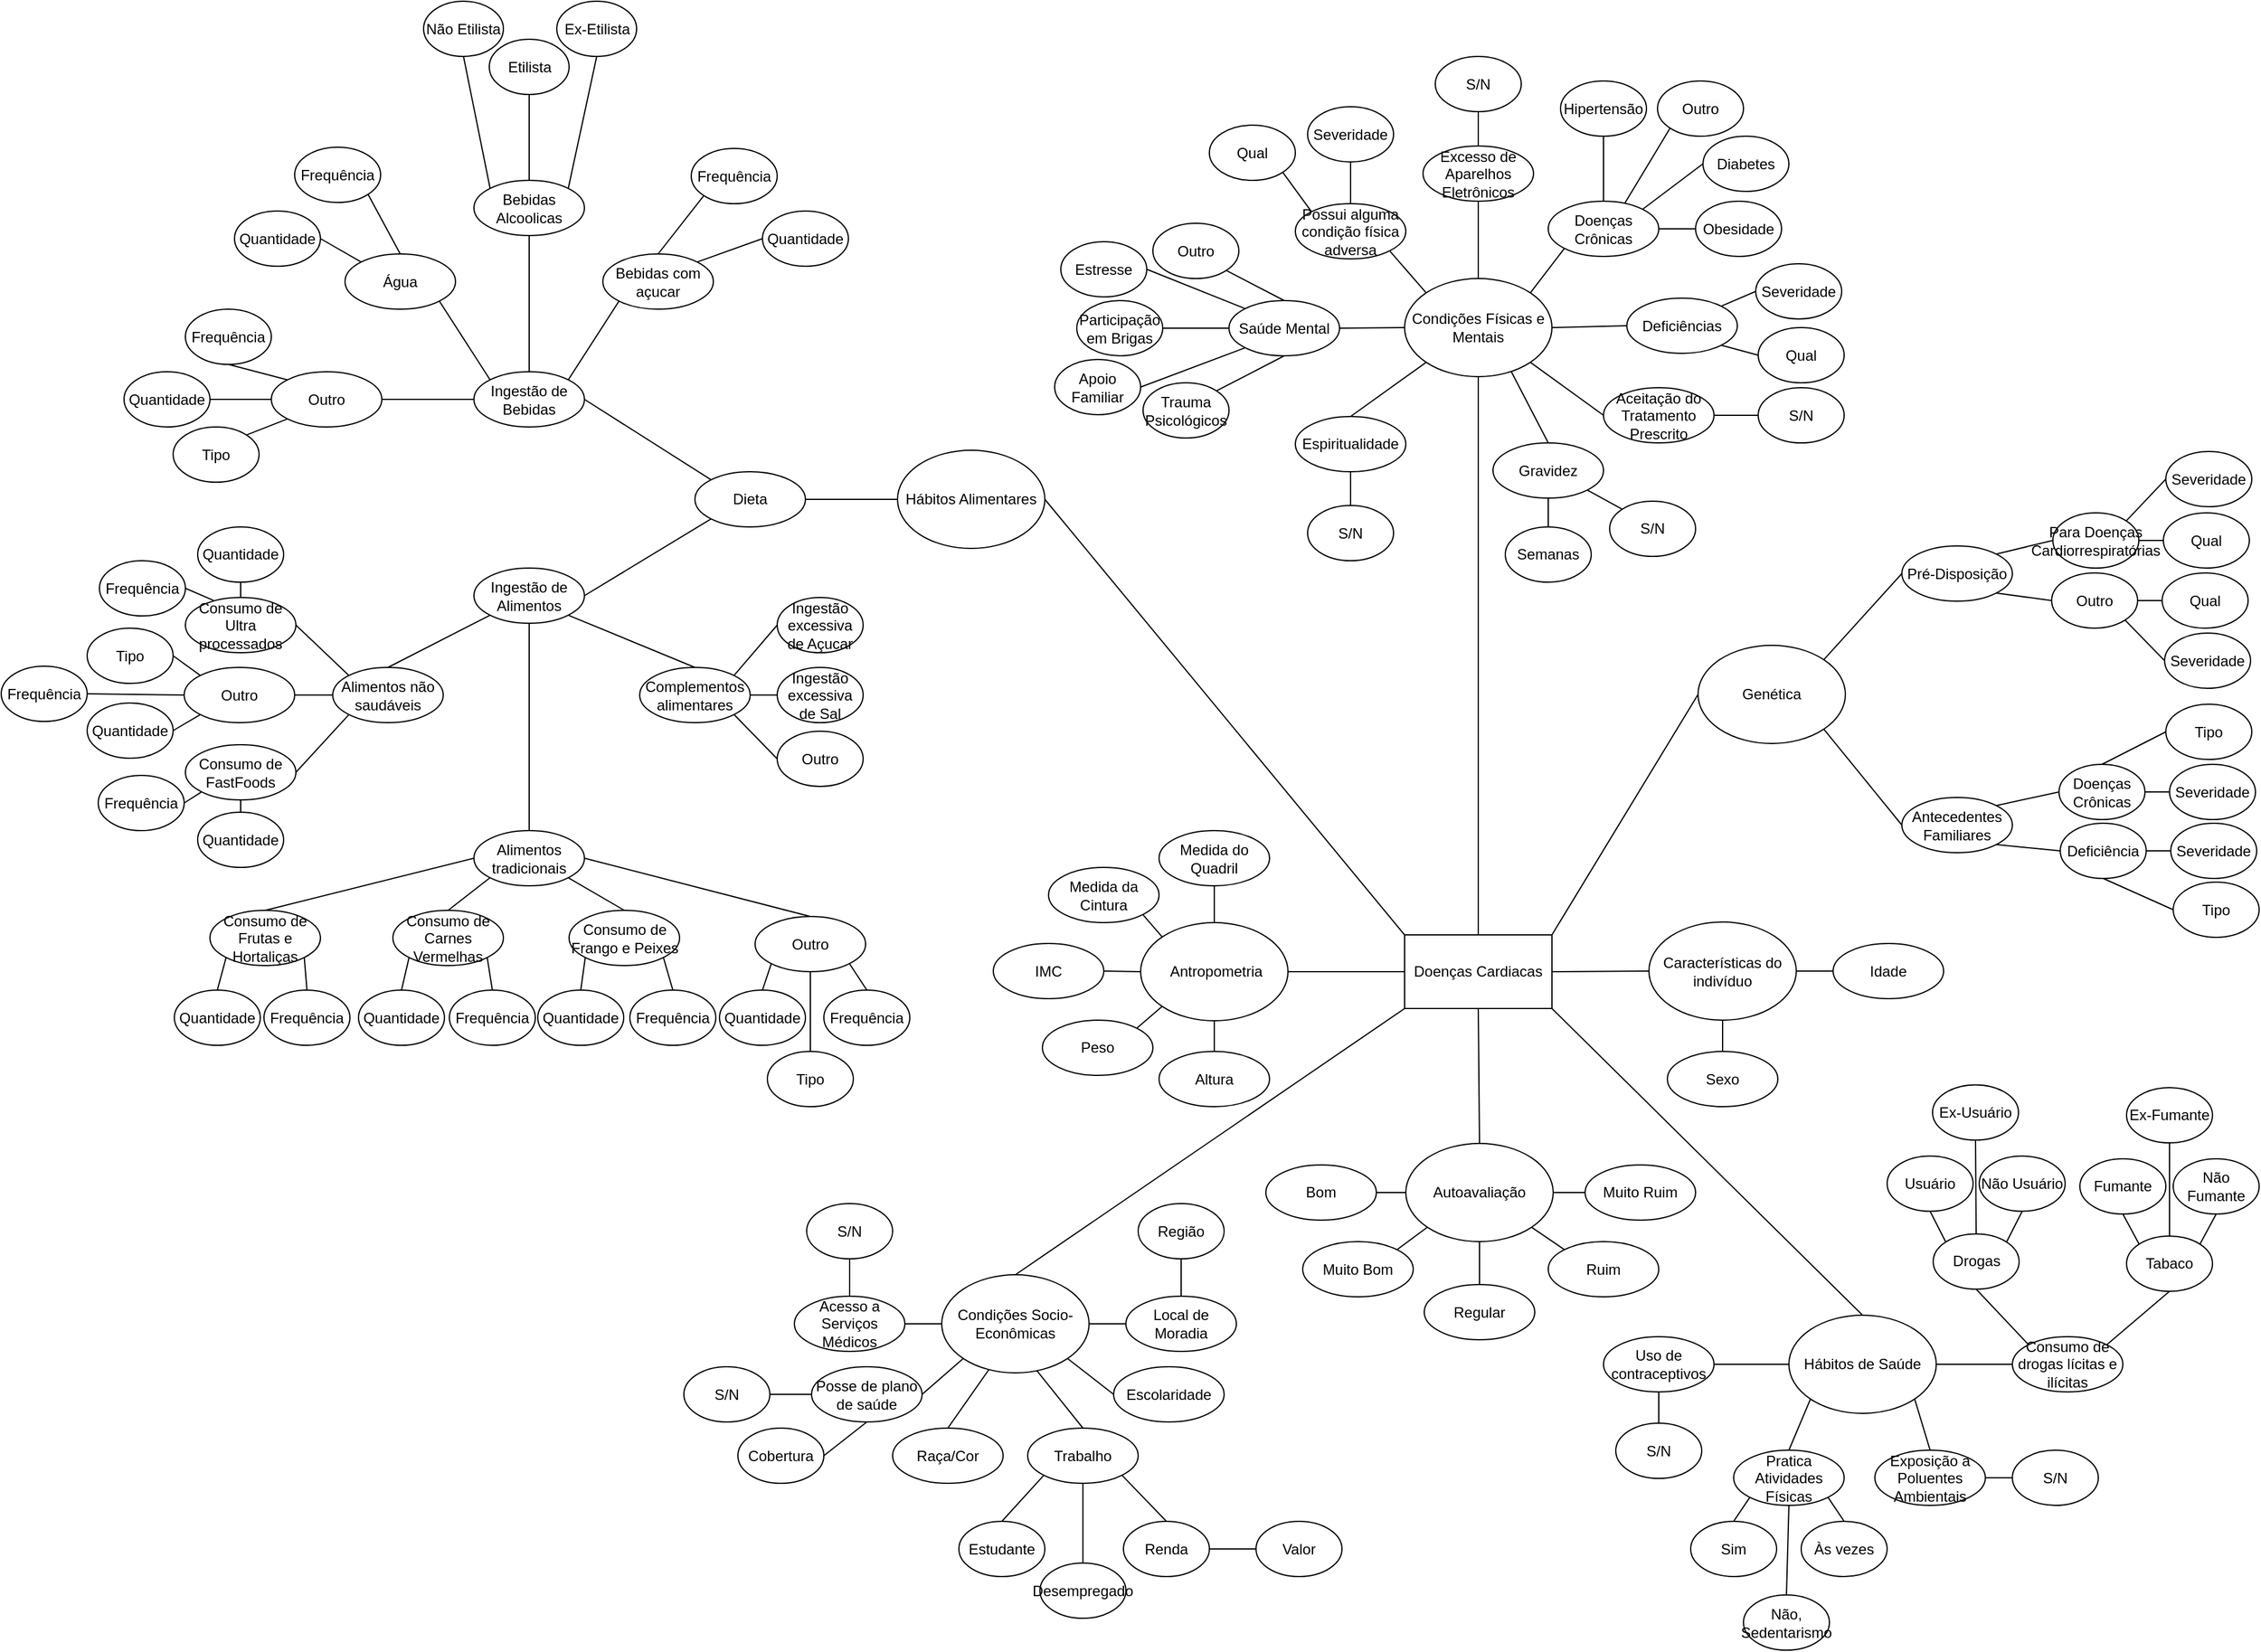 <mxfile version="26.1.1">
  <diagram name="Página-1" id="K5eOA4L-gDZK-XUdb7QI">
    <mxGraphModel dx="1812" dy="1606" grid="1" gridSize="10" guides="1" tooltips="1" connect="1" arrows="1" fold="1" page="1" pageScale="1" pageWidth="827" pageHeight="1169" math="0" shadow="0">
      <root>
        <mxCell id="0" />
        <mxCell id="1" parent="0" />
        <mxCell id="xORFpnPC-fu5SrFgAWwJ-1" value="Doenças Cardiacas" style="rounded=0;whiteSpace=wrap;html=1;fontStyle=0" parent="1" vertex="1">
          <mxGeometry x="465" y="711" width="120" height="60" as="geometry" />
        </mxCell>
        <mxCell id="xORFpnPC-fu5SrFgAWwJ-2" value="&amp;nbsp;Antropometria" style="ellipse;whiteSpace=wrap;html=1;fontStyle=0" parent="1" vertex="1">
          <mxGeometry x="250" y="701" width="120" height="80" as="geometry" />
        </mxCell>
        <mxCell id="xORFpnPC-fu5SrFgAWwJ-4" value="Sexo" style="ellipse;whiteSpace=wrap;html=1;fontStyle=0" parent="1" vertex="1">
          <mxGeometry x="679" y="806" width="90" height="45" as="geometry" />
        </mxCell>
        <mxCell id="xORFpnPC-fu5SrFgAWwJ-8" value="Idade" style="ellipse;whiteSpace=wrap;html=1;fontStyle=0" parent="1" vertex="1">
          <mxGeometry x="814" y="718" width="90" height="45" as="geometry" />
        </mxCell>
        <mxCell id="xORFpnPC-fu5SrFgAWwJ-9" value="Peso" style="ellipse;whiteSpace=wrap;html=1;fontStyle=0" parent="1" vertex="1">
          <mxGeometry x="170" y="780.5" width="90" height="45" as="geometry" />
        </mxCell>
        <mxCell id="xORFpnPC-fu5SrFgAWwJ-10" value="Altura" style="ellipse;whiteSpace=wrap;html=1;fontStyle=0" parent="1" vertex="1">
          <mxGeometry x="265" y="806" width="90" height="45" as="geometry" />
        </mxCell>
        <mxCell id="xORFpnPC-fu5SrFgAWwJ-12" value="Medida da Cintura" style="ellipse;whiteSpace=wrap;html=1;fontStyle=0" parent="1" vertex="1">
          <mxGeometry x="175" y="656" width="90" height="45" as="geometry" />
        </mxCell>
        <mxCell id="xORFpnPC-fu5SrFgAWwJ-13" value="IMC" style="ellipse;whiteSpace=wrap;html=1;fontStyle=0" parent="1" vertex="1">
          <mxGeometry x="130" y="718" width="90" height="45" as="geometry" />
        </mxCell>
        <mxCell id="xORFpnPC-fu5SrFgAWwJ-17" value="Medida do Quadril" style="ellipse;whiteSpace=wrap;html=1;fontStyle=0" parent="1" vertex="1">
          <mxGeometry x="265" y="626" width="90" height="45" as="geometry" />
        </mxCell>
        <mxCell id="xORFpnPC-fu5SrFgAWwJ-19" value="" style="endArrow=none;html=1;rounded=0;entryX=0;entryY=0.5;entryDx=0;entryDy=0;exitX=1;exitY=0.5;exitDx=0;exitDy=0;fontStyle=0" parent="1" source="xORFpnPC-fu5SrFgAWwJ-2" target="xORFpnPC-fu5SrFgAWwJ-1" edge="1">
          <mxGeometry width="50" height="50" relative="1" as="geometry">
            <mxPoint x="262" y="826" as="sourcePoint" />
            <mxPoint x="312" y="776" as="targetPoint" />
          </mxGeometry>
        </mxCell>
        <mxCell id="xORFpnPC-fu5SrFgAWwJ-23" value="" style="endArrow=none;html=1;rounded=0;entryX=0.5;entryY=0;entryDx=0;entryDy=0;exitX=0.5;exitY=1;exitDx=0;exitDy=0;fontStyle=0" parent="1" source="xORFpnPC-fu5SrFgAWwJ-31" target="xORFpnPC-fu5SrFgAWwJ-4" edge="1">
          <mxGeometry width="50" height="50" relative="1" as="geometry">
            <mxPoint x="54" y="826" as="sourcePoint" />
            <mxPoint x="104" y="776" as="targetPoint" />
          </mxGeometry>
        </mxCell>
        <mxCell id="xORFpnPC-fu5SrFgAWwJ-27" value="Hábitos Alimentares" style="ellipse;whiteSpace=wrap;html=1;fontStyle=0" parent="1" vertex="1">
          <mxGeometry x="52" y="316" width="120" height="80" as="geometry" />
        </mxCell>
        <mxCell id="xORFpnPC-fu5SrFgAWwJ-28" value="" style="endArrow=none;html=1;rounded=0;entryX=1;entryY=0.5;entryDx=0;entryDy=0;exitX=0;exitY=0;exitDx=0;exitDy=0;fontStyle=0" parent="1" source="xORFpnPC-fu5SrFgAWwJ-1" target="xORFpnPC-fu5SrFgAWwJ-27" edge="1">
          <mxGeometry width="50" height="50" relative="1" as="geometry">
            <mxPoint x="402" y="676" as="sourcePoint" />
            <mxPoint x="452" y="626" as="targetPoint" />
          </mxGeometry>
        </mxCell>
        <mxCell id="xORFpnPC-fu5SrFgAWwJ-29" value="Condições Físicas e Mentais" style="ellipse;whiteSpace=wrap;html=1;fontStyle=0" parent="1" vertex="1">
          <mxGeometry x="465" y="176" width="120" height="80" as="geometry" />
        </mxCell>
        <mxCell id="xORFpnPC-fu5SrFgAWwJ-30" value="Genética" style="ellipse;whiteSpace=wrap;html=1;fontStyle=0" parent="1" vertex="1">
          <mxGeometry x="704" y="475" width="120" height="80" as="geometry" />
        </mxCell>
        <mxCell id="xORFpnPC-fu5SrFgAWwJ-31" value="Características do indivíduo" style="ellipse;whiteSpace=wrap;html=1;fontStyle=0" parent="1" vertex="1">
          <mxGeometry x="664" y="700.5" width="120" height="80" as="geometry" />
        </mxCell>
        <mxCell id="xORFpnPC-fu5SrFgAWwJ-32" value="Hábitos de Saúde" style="ellipse;whiteSpace=wrap;html=1;fontStyle=0" parent="1" vertex="1">
          <mxGeometry x="778" y="1021" width="120" height="80" as="geometry" />
        </mxCell>
        <mxCell id="xORFpnPC-fu5SrFgAWwJ-33" value="Condições Socio-Econômicas" style="ellipse;whiteSpace=wrap;html=1;fontStyle=0" parent="1" vertex="1">
          <mxGeometry x="88" y="988" width="120" height="80" as="geometry" />
        </mxCell>
        <mxCell id="xORFpnPC-fu5SrFgAWwJ-34" value="" style="endArrow=none;html=1;rounded=0;entryX=0;entryY=1;entryDx=0;entryDy=0;exitX=0.5;exitY=0;exitDx=0;exitDy=0;fontStyle=0" parent="1" source="xORFpnPC-fu5SrFgAWwJ-33" target="xORFpnPC-fu5SrFgAWwJ-1" edge="1">
          <mxGeometry width="50" height="50" relative="1" as="geometry">
            <mxPoint x="412" y="906" as="sourcePoint" />
            <mxPoint x="462" y="856" as="targetPoint" />
          </mxGeometry>
        </mxCell>
        <mxCell id="xORFpnPC-fu5SrFgAWwJ-35" value="" style="endArrow=none;html=1;rounded=0;entryX=0.5;entryY=1;entryDx=0;entryDy=0;exitX=0.5;exitY=0;exitDx=0;exitDy=0;fontStyle=0" parent="1" source="xORFpnPC-fu5SrFgAWwJ-1" target="xORFpnPC-fu5SrFgAWwJ-29" edge="1">
          <mxGeometry width="50" height="50" relative="1" as="geometry">
            <mxPoint x="562" y="696" as="sourcePoint" />
            <mxPoint x="612" y="646" as="targetPoint" />
          </mxGeometry>
        </mxCell>
        <mxCell id="xORFpnPC-fu5SrFgAWwJ-36" value="" style="endArrow=none;html=1;rounded=0;entryX=1;entryY=1;entryDx=0;entryDy=0;exitX=0.5;exitY=0;exitDx=0;exitDy=0;fontStyle=0" parent="1" source="xORFpnPC-fu5SrFgAWwJ-32" target="xORFpnPC-fu5SrFgAWwJ-1" edge="1">
          <mxGeometry width="50" height="50" relative="1" as="geometry">
            <mxPoint x="752" y="956" as="sourcePoint" />
            <mxPoint x="612" y="1116" as="targetPoint" />
          </mxGeometry>
        </mxCell>
        <mxCell id="xORFpnPC-fu5SrFgAWwJ-37" value="" style="endArrow=none;html=1;rounded=0;entryX=1;entryY=0.5;entryDx=0;entryDy=0;exitX=0;exitY=0.5;exitDx=0;exitDy=0;fontStyle=0" parent="1" source="xORFpnPC-fu5SrFgAWwJ-31" target="xORFpnPC-fu5SrFgAWwJ-1" edge="1">
          <mxGeometry width="50" height="50" relative="1" as="geometry">
            <mxPoint x="622" y="866" as="sourcePoint" />
            <mxPoint x="672" y="816" as="targetPoint" />
          </mxGeometry>
        </mxCell>
        <mxCell id="xORFpnPC-fu5SrFgAWwJ-39" value="" style="endArrow=none;html=1;rounded=0;entryX=1;entryY=0.5;entryDx=0;entryDy=0;exitX=0;exitY=0.5;exitDx=0;exitDy=0;fontStyle=0" parent="1" source="xORFpnPC-fu5SrFgAWwJ-8" target="xORFpnPC-fu5SrFgAWwJ-31" edge="1">
          <mxGeometry width="50" height="50" relative="1" as="geometry">
            <mxPoint x="764" y="818.5" as="sourcePoint" />
            <mxPoint x="814" y="768.5" as="targetPoint" />
          </mxGeometry>
        </mxCell>
        <mxCell id="xORFpnPC-fu5SrFgAWwJ-40" value="" style="endArrow=none;html=1;rounded=0;entryX=0;entryY=0.5;entryDx=0;entryDy=0;exitX=1;exitY=0;exitDx=0;exitDy=0;fontStyle=0" parent="1" source="xORFpnPC-fu5SrFgAWwJ-1" target="xORFpnPC-fu5SrFgAWwJ-30" edge="1">
          <mxGeometry width="50" height="50" relative="1" as="geometry">
            <mxPoint x="582" y="646" as="sourcePoint" />
            <mxPoint x="612" y="676" as="targetPoint" />
          </mxGeometry>
        </mxCell>
        <mxCell id="xORFpnPC-fu5SrFgAWwJ-41" value="Autoavaliação" style="ellipse;whiteSpace=wrap;html=1;fontStyle=0" parent="1" vertex="1">
          <mxGeometry x="466" y="881" width="120" height="80" as="geometry" />
        </mxCell>
        <mxCell id="xORFpnPC-fu5SrFgAWwJ-42" value="" style="endArrow=none;html=1;rounded=0;entryX=0.5;entryY=1;entryDx=0;entryDy=0;exitX=0.5;exitY=0;exitDx=0;exitDy=0;fontStyle=0" parent="1" source="xORFpnPC-fu5SrFgAWwJ-41" target="xORFpnPC-fu5SrFgAWwJ-1" edge="1">
          <mxGeometry width="50" height="50" relative="1" as="geometry">
            <mxPoint x="462" y="1066" as="sourcePoint" />
            <mxPoint x="512" y="1016" as="targetPoint" />
          </mxGeometry>
        </mxCell>
        <mxCell id="xORFpnPC-fu5SrFgAWwJ-46" value="Escolaridade" style="ellipse;whiteSpace=wrap;html=1;fontStyle=0" parent="1" vertex="1">
          <mxGeometry x="228" y="1063" width="90" height="45" as="geometry" />
        </mxCell>
        <mxCell id="xORFpnPC-fu5SrFgAWwJ-50" value="Raça/Cor" style="ellipse;whiteSpace=wrap;html=1;fontStyle=0" parent="1" vertex="1">
          <mxGeometry x="48" y="1113" width="90" height="45" as="geometry" />
        </mxCell>
        <mxCell id="xORFpnPC-fu5SrFgAWwJ-51" value="Posse de plano de saúde" style="ellipse;whiteSpace=wrap;html=1;fontStyle=0" parent="1" vertex="1">
          <mxGeometry x="-18" y="1063" width="90" height="45" as="geometry" />
        </mxCell>
        <mxCell id="xORFpnPC-fu5SrFgAWwJ-52" value="Trabalho" style="ellipse;whiteSpace=wrap;html=1;fontStyle=0" parent="1" vertex="1">
          <mxGeometry x="158" y="1113" width="90" height="45" as="geometry" />
        </mxCell>
        <mxCell id="xORFpnPC-fu5SrFgAWwJ-53" value="Local de Moradia" style="ellipse;whiteSpace=wrap;html=1;fontStyle=0" parent="1" vertex="1">
          <mxGeometry x="238" y="1005.5" width="90" height="45" as="geometry" />
        </mxCell>
        <mxCell id="xORFpnPC-fu5SrFgAWwJ-54" value="Acesso a Serviços Médicos" style="ellipse;whiteSpace=wrap;html=1;fontStyle=0" parent="1" vertex="1">
          <mxGeometry x="-32" y="1005.5" width="90" height="45" as="geometry" />
        </mxCell>
        <mxCell id="xORFpnPC-fu5SrFgAWwJ-60" value="Consumo de drogas lícitas e ilícitas" style="ellipse;whiteSpace=wrap;html=1;fontStyle=0" parent="1" vertex="1">
          <mxGeometry x="960" y="1038.5" width="90" height="45" as="geometry" />
        </mxCell>
        <mxCell id="xORFpnPC-fu5SrFgAWwJ-65" value="Pratica Atividades Físicas" style="ellipse;whiteSpace=wrap;html=1;fontStyle=0" parent="1" vertex="1">
          <mxGeometry x="733" y="1131" width="90" height="45" as="geometry" />
        </mxCell>
        <mxCell id="xORFpnPC-fu5SrFgAWwJ-74" value="Uso de contraceptivos" style="ellipse;whiteSpace=wrap;html=1;fontStyle=0" parent="1" vertex="1">
          <mxGeometry x="627" y="1038.5" width="90" height="45" as="geometry" />
        </mxCell>
        <mxCell id="xORFpnPC-fu5SrFgAWwJ-75" value="Dieta" style="ellipse;whiteSpace=wrap;html=1;fontStyle=0" parent="1" vertex="1">
          <mxGeometry x="-113" y="333.5" width="90" height="45" as="geometry" />
        </mxCell>
        <mxCell id="xORFpnPC-fu5SrFgAWwJ-79" value="Ingestão de Alimentos" style="ellipse;whiteSpace=wrap;html=1;fontStyle=0" parent="1" vertex="1">
          <mxGeometry x="-293" y="412" width="90" height="45" as="geometry" />
        </mxCell>
        <mxCell id="xORFpnPC-fu5SrFgAWwJ-82" value="Ingestão de Bebidas" style="ellipse;whiteSpace=wrap;html=1;fontStyle=0" parent="1" vertex="1">
          <mxGeometry x="-293" y="252" width="90" height="45" as="geometry" />
        </mxCell>
        <mxCell id="xORFpnPC-fu5SrFgAWwJ-83" value="Saúde Mental" style="ellipse;whiteSpace=wrap;html=1;fontStyle=0" parent="1" vertex="1">
          <mxGeometry x="322" y="194" width="90" height="45" as="geometry" />
        </mxCell>
        <mxCell id="xORFpnPC-fu5SrFgAWwJ-85" value="Deficiências" style="ellipse;whiteSpace=wrap;html=1;fontStyle=0" parent="1" vertex="1">
          <mxGeometry x="646" y="192" width="90" height="45" as="geometry" />
        </mxCell>
        <mxCell id="xORFpnPC-fu5SrFgAWwJ-86" value="Aceitação do Tratamento Prescrito" style="ellipse;whiteSpace=wrap;html=1;fontStyle=0" parent="1" vertex="1">
          <mxGeometry x="627" y="265" width="90" height="45" as="geometry" />
        </mxCell>
        <mxCell id="xORFpnPC-fu5SrFgAWwJ-87" value="Excesso de Aparelhos Eletrônicos" style="ellipse;whiteSpace=wrap;html=1;fontStyle=0" parent="1" vertex="1">
          <mxGeometry x="480" y="68" width="90" height="45" as="geometry" />
        </mxCell>
        <mxCell id="xORFpnPC-fu5SrFgAWwJ-88" value="Gravidez" style="ellipse;whiteSpace=wrap;html=1;fontStyle=0" parent="1" vertex="1">
          <mxGeometry x="537" y="310" width="90" height="45" as="geometry" />
        </mxCell>
        <mxCell id="xORFpnPC-fu5SrFgAWwJ-89" value="Antecedentes Familiares " style="ellipse;whiteSpace=wrap;html=1;fontStyle=0" parent="1" vertex="1">
          <mxGeometry x="870" y="599" width="90" height="45" as="geometry" />
        </mxCell>
        <mxCell id="xORFpnPC-fu5SrFgAWwJ-91" value="Doenças Crônicas" style="ellipse;whiteSpace=wrap;html=1;fontStyle=0" parent="1" vertex="1">
          <mxGeometry x="582" y="113" width="90" height="45" as="geometry" />
        </mxCell>
        <mxCell id="xORFpnPC-fu5SrFgAWwJ-100" value="Consumo de FastFoods" style="ellipse;whiteSpace=wrap;html=1;fontStyle=0" parent="1" vertex="1">
          <mxGeometry x="-528" y="556" width="90" height="45" as="geometry" />
        </mxCell>
        <mxCell id="xORFpnPC-fu5SrFgAWwJ-106" value="Consumo de Frutas e Hortaliças" style="ellipse;whiteSpace=wrap;html=1;fontStyle=0" parent="1" vertex="1">
          <mxGeometry x="-508" y="691" width="90" height="45" as="geometry" />
        </mxCell>
        <mxCell id="xORFpnPC-fu5SrFgAWwJ-111" value="Bom" style="ellipse;whiteSpace=wrap;html=1;fontStyle=0" parent="1" vertex="1">
          <mxGeometry x="352" y="898.5" width="90" height="45" as="geometry" />
        </mxCell>
        <mxCell id="xORFpnPC-fu5SrFgAWwJ-112" value="Muito Bom" style="ellipse;whiteSpace=wrap;html=1;fontStyle=0" parent="1" vertex="1">
          <mxGeometry x="382" y="961" width="90" height="45" as="geometry" />
        </mxCell>
        <mxCell id="xORFpnPC-fu5SrFgAWwJ-113" value="Regular" style="ellipse;whiteSpace=wrap;html=1;fontStyle=0" parent="1" vertex="1">
          <mxGeometry x="481" y="996" width="90" height="45" as="geometry" />
        </mxCell>
        <mxCell id="xORFpnPC-fu5SrFgAWwJ-114" value="Ruim" style="ellipse;whiteSpace=wrap;html=1;fontStyle=0" parent="1" vertex="1">
          <mxGeometry x="582" y="961" width="90" height="45" as="geometry" />
        </mxCell>
        <mxCell id="xORFpnPC-fu5SrFgAWwJ-115" value="Muito Ruim" style="ellipse;whiteSpace=wrap;html=1;fontStyle=0" parent="1" vertex="1">
          <mxGeometry x="612" y="898.5" width="90" height="45" as="geometry" />
        </mxCell>
        <mxCell id="xORFpnPC-fu5SrFgAWwJ-122" value="Consumo de Ultra processados" style="ellipse;whiteSpace=wrap;html=1;fontStyle=0" parent="1" vertex="1">
          <mxGeometry x="-528" y="436" width="90" height="45" as="geometry" />
        </mxCell>
        <mxCell id="xORFpnPC-fu5SrFgAWwJ-125" value="Pré-Disposição" style="ellipse;whiteSpace=wrap;html=1;fontStyle=0" parent="1" vertex="1">
          <mxGeometry x="870" y="394" width="90" height="45" as="geometry" />
        </mxCell>
        <mxCell id="xORFpnPC-fu5SrFgAWwJ-129" value="Bebidas com açucar" style="ellipse;whiteSpace=wrap;html=1;fontStyle=0" parent="1" vertex="1">
          <mxGeometry x="-188" y="156" width="90" height="45" as="geometry" />
        </mxCell>
        <mxCell id="xORFpnPC-fu5SrFgAWwJ-130" value="Consumo de Frango e Peixes" style="ellipse;whiteSpace=wrap;html=1;fontStyle=0" parent="1" vertex="1">
          <mxGeometry x="-215.5" y="691" width="90" height="45" as="geometry" />
        </mxCell>
        <mxCell id="xORFpnPC-fu5SrFgAWwJ-131" value="Consumo de Carnes Vermelhas" style="ellipse;whiteSpace=wrap;html=1;fontStyle=0" parent="1" vertex="1">
          <mxGeometry x="-359" y="691" width="90" height="45" as="geometry" />
        </mxCell>
        <mxCell id="xORFpnPC-fu5SrFgAWwJ-132" value="Bebidas Alcoolicas" style="ellipse;whiteSpace=wrap;html=1;fontStyle=0" parent="1" vertex="1">
          <mxGeometry x="-293" y="96" width="90" height="45" as="geometry" />
        </mxCell>
        <mxCell id="xORFpnPC-fu5SrFgAWwJ-133" value="Ex-Etilista" style="ellipse;whiteSpace=wrap;html=1;fontStyle=0" parent="1" vertex="1">
          <mxGeometry x="-225.5" y="-50" width="65" height="45" as="geometry" />
        </mxCell>
        <mxCell id="xORFpnPC-fu5SrFgAWwJ-134" value="Não Etilista" style="ellipse;whiteSpace=wrap;html=1;fontStyle=0" parent="1" vertex="1">
          <mxGeometry x="-334" y="-50" width="65" height="45" as="geometry" />
        </mxCell>
        <mxCell id="xORFpnPC-fu5SrFgAWwJ-137" value="&lt;span class=&quot;notion-enable-hover&quot; data-token-index=&quot;0&quot; style=&quot;&quot;&gt;Exposição a Poluentes Ambientais&lt;/span&gt;" style="ellipse;whiteSpace=wrap;html=1;fontStyle=0" parent="1" vertex="1">
          <mxGeometry x="848" y="1131" width="90" height="45" as="geometry" />
        </mxCell>
        <mxCell id="xORFpnPC-fu5SrFgAWwJ-146" value="Espiritualidade" style="ellipse;whiteSpace=wrap;html=1;fontStyle=0" parent="1" vertex="1">
          <mxGeometry x="376" y="288.5" width="90" height="45" as="geometry" />
        </mxCell>
        <mxCell id="xORFpnPC-fu5SrFgAWwJ-160" value="Etilista" style="ellipse;whiteSpace=wrap;html=1;fontStyle=0" parent="1" vertex="1">
          <mxGeometry x="-280.5" y="-19" width="65" height="45" as="geometry" />
        </mxCell>
        <mxCell id="xORFpnPC-fu5SrFgAWwJ-161" value="" style="endArrow=none;html=1;rounded=0;entryX=0.5;entryY=1;entryDx=0;entryDy=0;exitX=0.5;exitY=0;exitDx=0;exitDy=0;" parent="1" source="xORFpnPC-fu5SrFgAWwJ-2" target="xORFpnPC-fu5SrFgAWwJ-17" edge="1">
          <mxGeometry width="50" height="50" relative="1" as="geometry">
            <mxPoint x="300" y="746" as="sourcePoint" />
            <mxPoint x="350" y="696" as="targetPoint" />
          </mxGeometry>
        </mxCell>
        <mxCell id="xORFpnPC-fu5SrFgAWwJ-162" value="" style="endArrow=none;html=1;rounded=0;entryX=0.5;entryY=0;entryDx=0;entryDy=0;exitX=0.5;exitY=1;exitDx=0;exitDy=0;" parent="1" source="xORFpnPC-fu5SrFgAWwJ-2" target="xORFpnPC-fu5SrFgAWwJ-10" edge="1">
          <mxGeometry width="50" height="50" relative="1" as="geometry">
            <mxPoint x="310" y="786" as="sourcePoint" />
            <mxPoint x="350" y="696" as="targetPoint" />
          </mxGeometry>
        </mxCell>
        <mxCell id="xORFpnPC-fu5SrFgAWwJ-163" value="" style="endArrow=none;html=1;rounded=0;exitX=1;exitY=0;exitDx=0;exitDy=0;entryX=0;entryY=1;entryDx=0;entryDy=0;" parent="1" source="xORFpnPC-fu5SrFgAWwJ-9" target="xORFpnPC-fu5SrFgAWwJ-2" edge="1">
          <mxGeometry width="50" height="50" relative="1" as="geometry">
            <mxPoint x="300" y="796" as="sourcePoint" />
            <mxPoint x="350" y="746" as="targetPoint" />
          </mxGeometry>
        </mxCell>
        <mxCell id="xORFpnPC-fu5SrFgAWwJ-164" value="" style="endArrow=none;html=1;rounded=0;entryX=1;entryY=1;entryDx=0;entryDy=0;exitX=0;exitY=0;exitDx=0;exitDy=0;" parent="1" source="xORFpnPC-fu5SrFgAWwJ-2" target="xORFpnPC-fu5SrFgAWwJ-12" edge="1">
          <mxGeometry width="50" height="50" relative="1" as="geometry">
            <mxPoint x="300" y="796" as="sourcePoint" />
            <mxPoint x="350" y="746" as="targetPoint" />
          </mxGeometry>
        </mxCell>
        <mxCell id="xORFpnPC-fu5SrFgAWwJ-165" value="" style="endArrow=none;html=1;rounded=0;exitX=1;exitY=0.5;exitDx=0;exitDy=0;entryX=0;entryY=0.5;entryDx=0;entryDy=0;" parent="1" source="xORFpnPC-fu5SrFgAWwJ-13" target="xORFpnPC-fu5SrFgAWwJ-2" edge="1">
          <mxGeometry width="50" height="50" relative="1" as="geometry">
            <mxPoint x="300" y="796" as="sourcePoint" />
            <mxPoint x="350" y="746" as="targetPoint" />
          </mxGeometry>
        </mxCell>
        <mxCell id="PxvKYDBfWrlnJJbrTDXg-1" value="" style="endArrow=none;html=1;rounded=0;entryX=0.5;entryY=1;entryDx=0;entryDy=0;exitX=0.5;exitY=0;exitDx=0;exitDy=0;" parent="1" source="xORFpnPC-fu5SrFgAWwJ-113" target="xORFpnPC-fu5SrFgAWwJ-41" edge="1">
          <mxGeometry width="50" height="50" relative="1" as="geometry">
            <mxPoint x="542" y="1011" as="sourcePoint" />
            <mxPoint x="592" y="961" as="targetPoint" />
          </mxGeometry>
        </mxCell>
        <mxCell id="PxvKYDBfWrlnJJbrTDXg-2" value="" style="endArrow=none;html=1;rounded=0;entryX=1;entryY=1;entryDx=0;entryDy=0;exitX=0;exitY=0;exitDx=0;exitDy=0;" parent="1" source="xORFpnPC-fu5SrFgAWwJ-114" target="xORFpnPC-fu5SrFgAWwJ-41" edge="1">
          <mxGeometry width="50" height="50" relative="1" as="geometry">
            <mxPoint x="542" y="1086" as="sourcePoint" />
            <mxPoint x="592" y="1036" as="targetPoint" />
          </mxGeometry>
        </mxCell>
        <mxCell id="PxvKYDBfWrlnJJbrTDXg-3" value="" style="endArrow=none;html=1;rounded=0;entryX=1;entryY=0.5;entryDx=0;entryDy=0;exitX=0;exitY=0.5;exitDx=0;exitDy=0;" parent="1" source="xORFpnPC-fu5SrFgAWwJ-115" target="xORFpnPC-fu5SrFgAWwJ-41" edge="1">
          <mxGeometry width="50" height="50" relative="1" as="geometry">
            <mxPoint x="542" y="1086" as="sourcePoint" />
            <mxPoint x="592" y="1036" as="targetPoint" />
          </mxGeometry>
        </mxCell>
        <mxCell id="PxvKYDBfWrlnJJbrTDXg-4" value="" style="endArrow=none;html=1;rounded=0;entryX=0;entryY=1;entryDx=0;entryDy=0;exitX=1;exitY=0;exitDx=0;exitDy=0;" parent="1" source="xORFpnPC-fu5SrFgAWwJ-112" target="xORFpnPC-fu5SrFgAWwJ-41" edge="1">
          <mxGeometry width="50" height="50" relative="1" as="geometry">
            <mxPoint x="542" y="1011" as="sourcePoint" />
            <mxPoint x="592" y="961" as="targetPoint" />
          </mxGeometry>
        </mxCell>
        <mxCell id="PxvKYDBfWrlnJJbrTDXg-5" value="" style="endArrow=none;html=1;rounded=0;exitX=1;exitY=0.5;exitDx=0;exitDy=0;entryX=0;entryY=0.5;entryDx=0;entryDy=0;" parent="1" source="xORFpnPC-fu5SrFgAWwJ-111" target="xORFpnPC-fu5SrFgAWwJ-41" edge="1">
          <mxGeometry width="50" height="50" relative="1" as="geometry">
            <mxPoint x="542" y="1011" as="sourcePoint" />
            <mxPoint x="452" y="931" as="targetPoint" />
          </mxGeometry>
        </mxCell>
        <mxCell id="PxvKYDBfWrlnJJbrTDXg-6" value="" style="endArrow=none;html=1;rounded=0;entryX=0;entryY=0.5;entryDx=0;entryDy=0;exitX=1;exitY=0.5;exitDx=0;exitDy=0;" parent="1" source="xORFpnPC-fu5SrFgAWwJ-75" target="xORFpnPC-fu5SrFgAWwJ-27" edge="1">
          <mxGeometry width="50" height="50" relative="1" as="geometry">
            <mxPoint x="12" y="466" as="sourcePoint" />
            <mxPoint x="62" y="416" as="targetPoint" />
          </mxGeometry>
        </mxCell>
        <mxCell id="PxvKYDBfWrlnJJbrTDXg-7" value="" style="endArrow=none;html=1;rounded=0;entryX=1;entryY=0.5;entryDx=0;entryDy=0;exitX=0;exitY=0;exitDx=0;exitDy=0;" parent="1" source="xORFpnPC-fu5SrFgAWwJ-75" target="xORFpnPC-fu5SrFgAWwJ-82" edge="1">
          <mxGeometry width="50" height="50" relative="1" as="geometry">
            <mxPoint x="-198" y="356" as="sourcePoint" />
            <mxPoint x="-148" y="306" as="targetPoint" />
          </mxGeometry>
        </mxCell>
        <mxCell id="PxvKYDBfWrlnJJbrTDXg-8" value="" style="endArrow=none;html=1;rounded=0;exitX=1;exitY=0.5;exitDx=0;exitDy=0;entryX=0;entryY=1;entryDx=0;entryDy=0;" parent="1" source="xORFpnPC-fu5SrFgAWwJ-79" target="xORFpnPC-fu5SrFgAWwJ-75" edge="1">
          <mxGeometry width="50" height="50" relative="1" as="geometry">
            <mxPoint x="-188" y="386" as="sourcePoint" />
            <mxPoint x="-138" y="336" as="targetPoint" />
          </mxGeometry>
        </mxCell>
        <mxCell id="PxvKYDBfWrlnJJbrTDXg-9" value="Outro" style="ellipse;whiteSpace=wrap;html=1;fontStyle=0" parent="1" vertex="1">
          <mxGeometry x="-458" y="252" width="90" height="45" as="geometry" />
        </mxCell>
        <mxCell id="PxvKYDBfWrlnJJbrTDXg-10" value="" style="endArrow=none;html=1;rounded=0;entryX=0.5;entryY=1;entryDx=0;entryDy=0;exitX=0.5;exitY=0;exitDx=0;exitDy=0;" parent="1" source="xORFpnPC-fu5SrFgAWwJ-82" target="xORFpnPC-fu5SrFgAWwJ-132" edge="1">
          <mxGeometry width="50" height="50" relative="1" as="geometry">
            <mxPoint x="-238" y="266" as="sourcePoint" />
            <mxPoint x="-188" y="216" as="targetPoint" />
          </mxGeometry>
        </mxCell>
        <mxCell id="PxvKYDBfWrlnJJbrTDXg-11" value="Água" style="ellipse;whiteSpace=wrap;html=1;fontStyle=0" parent="1" vertex="1">
          <mxGeometry x="-398" y="156" width="90" height="45" as="geometry" />
        </mxCell>
        <mxCell id="PxvKYDBfWrlnJJbrTDXg-12" value="" style="endArrow=none;html=1;rounded=0;entryX=1;entryY=1;entryDx=0;entryDy=0;exitX=0;exitY=0;exitDx=0;exitDy=0;" parent="1" source="xORFpnPC-fu5SrFgAWwJ-82" target="PxvKYDBfWrlnJJbrTDXg-11" edge="1">
          <mxGeometry width="50" height="50" relative="1" as="geometry">
            <mxPoint x="-238" y="236" as="sourcePoint" />
            <mxPoint x="-188" y="186" as="targetPoint" />
          </mxGeometry>
        </mxCell>
        <mxCell id="PxvKYDBfWrlnJJbrTDXg-13" value="" style="endArrow=none;html=1;rounded=0;entryX=0;entryY=1;entryDx=0;entryDy=0;exitX=1;exitY=0;exitDx=0;exitDy=0;" parent="1" source="xORFpnPC-fu5SrFgAWwJ-82" target="xORFpnPC-fu5SrFgAWwJ-129" edge="1">
          <mxGeometry width="50" height="50" relative="1" as="geometry">
            <mxPoint x="-238" y="236" as="sourcePoint" />
            <mxPoint x="-188" y="186" as="targetPoint" />
          </mxGeometry>
        </mxCell>
        <mxCell id="PxvKYDBfWrlnJJbrTDXg-14" value="" style="endArrow=none;html=1;rounded=0;exitX=1;exitY=0.5;exitDx=0;exitDy=0;entryX=0;entryY=0.5;entryDx=0;entryDy=0;" parent="1" source="PxvKYDBfWrlnJJbrTDXg-9" target="xORFpnPC-fu5SrFgAWwJ-82" edge="1">
          <mxGeometry width="50" height="50" relative="1" as="geometry">
            <mxPoint x="-238" y="236" as="sourcePoint" />
            <mxPoint x="-188" y="186" as="targetPoint" />
          </mxGeometry>
        </mxCell>
        <mxCell id="PxvKYDBfWrlnJJbrTDXg-15" value="" style="endArrow=none;html=1;rounded=0;entryX=0.5;entryY=1;entryDx=0;entryDy=0;exitX=0.5;exitY=0;exitDx=0;exitDy=0;" parent="1" source="xORFpnPC-fu5SrFgAWwJ-132" target="xORFpnPC-fu5SrFgAWwJ-160" edge="1">
          <mxGeometry width="50" height="50" relative="1" as="geometry">
            <mxPoint x="-208" y="66" as="sourcePoint" />
            <mxPoint x="-168" y="146" as="targetPoint" />
          </mxGeometry>
        </mxCell>
        <mxCell id="PxvKYDBfWrlnJJbrTDXg-16" value="" style="endArrow=none;html=1;rounded=0;entryX=0.5;entryY=1;entryDx=0;entryDy=0;exitX=0;exitY=0;exitDx=0;exitDy=0;" parent="1" source="xORFpnPC-fu5SrFgAWwJ-132" target="xORFpnPC-fu5SrFgAWwJ-134" edge="1">
          <mxGeometry width="50" height="50" relative="1" as="geometry">
            <mxPoint x="-218" y="196" as="sourcePoint" />
            <mxPoint x="-168" y="146" as="targetPoint" />
          </mxGeometry>
        </mxCell>
        <mxCell id="PxvKYDBfWrlnJJbrTDXg-17" value="" style="endArrow=none;html=1;rounded=0;entryX=0.5;entryY=1;entryDx=0;entryDy=0;exitX=1;exitY=0;exitDx=0;exitDy=0;" parent="1" source="xORFpnPC-fu5SrFgAWwJ-132" target="xORFpnPC-fu5SrFgAWwJ-133" edge="1">
          <mxGeometry width="50" height="50" relative="1" as="geometry">
            <mxPoint x="-218" y="196" as="sourcePoint" />
            <mxPoint x="-168" y="146" as="targetPoint" />
          </mxGeometry>
        </mxCell>
        <mxCell id="PxvKYDBfWrlnJJbrTDXg-20" value="" style="endArrow=none;html=1;rounded=0;entryX=1;entryY=1;entryDx=0;entryDy=0;exitX=0.5;exitY=0;exitDx=0;exitDy=0;" parent="1" source="PxvKYDBfWrlnJJbrTDXg-11" target="PxvKYDBfWrlnJJbrTDXg-58" edge="1">
          <mxGeometry width="50" height="50" relative="1" as="geometry">
            <mxPoint x="-228" y="216" as="sourcePoint" />
            <mxPoint x="-383" y="111" as="targetPoint" />
          </mxGeometry>
        </mxCell>
        <mxCell id="PxvKYDBfWrlnJJbrTDXg-21" value="" style="endArrow=none;html=1;rounded=0;entryX=1;entryY=0.5;entryDx=0;entryDy=0;exitX=0;exitY=0;exitDx=0;exitDy=0;" parent="1" source="PxvKYDBfWrlnJJbrTDXg-11" target="PxvKYDBfWrlnJJbrTDXg-59" edge="1">
          <mxGeometry width="50" height="50" relative="1" as="geometry">
            <mxPoint x="-228" y="216" as="sourcePoint" />
            <mxPoint x="-430.854" y="144.245" as="targetPoint" />
          </mxGeometry>
        </mxCell>
        <mxCell id="PxvKYDBfWrlnJJbrTDXg-24" value="" style="endArrow=none;html=1;rounded=0;entryX=0;entryY=1;entryDx=0;entryDy=0;exitX=0.5;exitY=0;exitDx=0;exitDy=0;" parent="1" source="xORFpnPC-fu5SrFgAWwJ-129" target="PxvKYDBfWrlnJJbrTDXg-60" edge="1">
          <mxGeometry width="50" height="50" relative="1" as="geometry">
            <mxPoint x="-228" y="186" as="sourcePoint" />
            <mxPoint x="-103" y="111" as="targetPoint" />
          </mxGeometry>
        </mxCell>
        <mxCell id="PxvKYDBfWrlnJJbrTDXg-25" value="" style="endArrow=none;html=1;rounded=0;entryX=0;entryY=0.5;entryDx=0;entryDy=0;exitX=1;exitY=0;exitDx=0;exitDy=0;" parent="1" source="xORFpnPC-fu5SrFgAWwJ-129" target="PxvKYDBfWrlnJJbrTDXg-61" edge="1">
          <mxGeometry width="50" height="50" relative="1" as="geometry">
            <mxPoint x="-68" y="206" as="sourcePoint" />
            <mxPoint x="-55.146" y="144.245" as="targetPoint" />
          </mxGeometry>
        </mxCell>
        <mxCell id="PxvKYDBfWrlnJJbrTDXg-27" value="Frequência" style="ellipse;whiteSpace=wrap;html=1;fontStyle=0" parent="1" vertex="1">
          <mxGeometry x="-528" y="201" width="70" height="45" as="geometry" />
        </mxCell>
        <mxCell id="PxvKYDBfWrlnJJbrTDXg-31" value="" style="endArrow=none;html=1;rounded=0;entryX=0;entryY=0.5;entryDx=0;entryDy=0;exitX=1;exitY=0.5;exitDx=0;exitDy=0;" parent="1" source="PxvKYDBfWrlnJJbrTDXg-56" target="PxvKYDBfWrlnJJbrTDXg-9" edge="1">
          <mxGeometry width="50" height="50" relative="1" as="geometry">
            <mxPoint x="-498" y="286" as="sourcePoint" />
            <mxPoint x="-178" y="246" as="targetPoint" />
          </mxGeometry>
        </mxCell>
        <mxCell id="PxvKYDBfWrlnJJbrTDXg-33" value="" style="endArrow=none;html=1;rounded=0;entryX=0.5;entryY=1;entryDx=0;entryDy=0;exitX=0;exitY=0;exitDx=0;exitDy=0;" parent="1" source="PxvKYDBfWrlnJJbrTDXg-9" target="PxvKYDBfWrlnJJbrTDXg-27" edge="1">
          <mxGeometry width="50" height="50" relative="1" as="geometry">
            <mxPoint x="-228" y="296" as="sourcePoint" />
            <mxPoint x="-178" y="246" as="targetPoint" />
          </mxGeometry>
        </mxCell>
        <mxCell id="PxvKYDBfWrlnJJbrTDXg-34" value="" style="endArrow=none;html=1;rounded=0;exitX=1;exitY=0;exitDx=0;exitDy=0;entryX=0;entryY=1;entryDx=0;entryDy=0;" parent="1" source="PxvKYDBfWrlnJJbrTDXg-57" target="PxvKYDBfWrlnJJbrTDXg-9" edge="1">
          <mxGeometry width="50" height="50" relative="1" as="geometry">
            <mxPoint x="-483" y="301" as="sourcePoint" />
            <mxPoint x="-178" y="246" as="targetPoint" />
          </mxGeometry>
        </mxCell>
        <mxCell id="PxvKYDBfWrlnJJbrTDXg-35" value="Alimentos não saudáveis" style="ellipse;whiteSpace=wrap;html=1;fontStyle=0" parent="1" vertex="1">
          <mxGeometry x="-408" y="493" width="90" height="45" as="geometry" />
        </mxCell>
        <mxCell id="PxvKYDBfWrlnJJbrTDXg-37" value="Alimentos tradicionais" style="ellipse;whiteSpace=wrap;html=1;fontStyle=0" parent="1" vertex="1">
          <mxGeometry x="-293" y="626" width="90" height="45" as="geometry" />
        </mxCell>
        <mxCell id="PxvKYDBfWrlnJJbrTDXg-38" value="Complementos alimentares" style="ellipse;whiteSpace=wrap;html=1;fontStyle=0" parent="1" vertex="1">
          <mxGeometry x="-158" y="493" width="90" height="45" as="geometry" />
        </mxCell>
        <mxCell id="PxvKYDBfWrlnJJbrTDXg-39" value="Outro" style="ellipse;whiteSpace=wrap;html=1;fontStyle=0" parent="1" vertex="1">
          <mxGeometry x="-64" y="696" width="90" height="45" as="geometry" />
        </mxCell>
        <mxCell id="PxvKYDBfWrlnJJbrTDXg-40" value="Outro" style="ellipse;whiteSpace=wrap;html=1;fontStyle=0" parent="1" vertex="1">
          <mxGeometry x="-529" y="493" width="90" height="45" as="geometry" />
        </mxCell>
        <mxCell id="PxvKYDBfWrlnJJbrTDXg-42" value="" style="endArrow=none;html=1;rounded=0;entryX=0.5;entryY=1;entryDx=0;entryDy=0;exitX=0.5;exitY=0;exitDx=0;exitDy=0;" parent="1" source="PxvKYDBfWrlnJJbrTDXg-37" target="xORFpnPC-fu5SrFgAWwJ-79" edge="1">
          <mxGeometry width="50" height="50" relative="1" as="geometry">
            <mxPoint x="-348" y="586" as="sourcePoint" />
            <mxPoint x="-298" y="536" as="targetPoint" />
          </mxGeometry>
        </mxCell>
        <mxCell id="PxvKYDBfWrlnJJbrTDXg-43" value="" style="endArrow=none;html=1;rounded=0;entryX=0;entryY=1;entryDx=0;entryDy=0;exitX=0.5;exitY=0;exitDx=0;exitDy=0;" parent="1" source="PxvKYDBfWrlnJJbrTDXg-35" target="xORFpnPC-fu5SrFgAWwJ-79" edge="1">
          <mxGeometry width="50" height="50" relative="1" as="geometry">
            <mxPoint x="-338" y="596" as="sourcePoint" />
            <mxPoint x="-288" y="546" as="targetPoint" />
          </mxGeometry>
        </mxCell>
        <mxCell id="PxvKYDBfWrlnJJbrTDXg-44" value="" style="endArrow=none;html=1;rounded=0;entryX=1;entryY=1;entryDx=0;entryDy=0;exitX=0.5;exitY=0;exitDx=0;exitDy=0;" parent="1" source="PxvKYDBfWrlnJJbrTDXg-38" target="xORFpnPC-fu5SrFgAWwJ-79" edge="1">
          <mxGeometry width="50" height="50" relative="1" as="geometry">
            <mxPoint x="-328" y="606" as="sourcePoint" />
            <mxPoint x="-278" y="556" as="targetPoint" />
          </mxGeometry>
        </mxCell>
        <mxCell id="PxvKYDBfWrlnJJbrTDXg-45" value="" style="endArrow=none;html=1;rounded=0;entryX=1;entryY=0.5;entryDx=0;entryDy=0;exitX=0;exitY=0.5;exitDx=0;exitDy=0;" parent="1" source="PxvKYDBfWrlnJJbrTDXg-35" target="PxvKYDBfWrlnJJbrTDXg-40" edge="1">
          <mxGeometry width="50" height="50" relative="1" as="geometry">
            <mxPoint x="-308" y="606" as="sourcePoint" />
            <mxPoint x="-258" y="556" as="targetPoint" />
          </mxGeometry>
        </mxCell>
        <mxCell id="PxvKYDBfWrlnJJbrTDXg-46" value="" style="endArrow=none;html=1;rounded=0;entryX=1;entryY=0.5;entryDx=0;entryDy=0;exitX=0;exitY=0;exitDx=0;exitDy=0;" parent="1" source="PxvKYDBfWrlnJJbrTDXg-35" target="xORFpnPC-fu5SrFgAWwJ-122" edge="1">
          <mxGeometry width="50" height="50" relative="1" as="geometry">
            <mxPoint x="-398" y="446" as="sourcePoint" />
            <mxPoint x="-258" y="576" as="targetPoint" />
          </mxGeometry>
        </mxCell>
        <mxCell id="PxvKYDBfWrlnJJbrTDXg-47" value="" style="endArrow=none;html=1;rounded=0;entryX=0;entryY=1;entryDx=0;entryDy=0;exitX=1;exitY=0.5;exitDx=0;exitDy=0;" parent="1" source="xORFpnPC-fu5SrFgAWwJ-100" target="PxvKYDBfWrlnJJbrTDXg-35" edge="1">
          <mxGeometry width="50" height="50" relative="1" as="geometry">
            <mxPoint x="-418" y="586" as="sourcePoint" />
            <mxPoint x="-248" y="586" as="targetPoint" />
          </mxGeometry>
        </mxCell>
        <mxCell id="PxvKYDBfWrlnJJbrTDXg-48" value="" style="endArrow=none;html=1;rounded=0;entryX=0;entryY=0.5;entryDx=0;entryDy=0;exitX=1;exitY=0;exitDx=0;exitDy=0;" parent="1" source="PxvKYDBfWrlnJJbrTDXg-38" target="PxvKYDBfWrlnJJbrTDXg-206" edge="1">
          <mxGeometry width="50" height="50" relative="1" as="geometry">
            <mxPoint x="-288" y="646" as="sourcePoint" />
            <mxPoint x="-38" y="448.5" as="targetPoint" />
          </mxGeometry>
        </mxCell>
        <mxCell id="PxvKYDBfWrlnJJbrTDXg-49" value="" style="endArrow=none;html=1;rounded=0;entryX=0;entryY=0.5;entryDx=0;entryDy=0;exitX=1;exitY=0.5;exitDx=0;exitDy=0;" parent="1" source="PxvKYDBfWrlnJJbrTDXg-38" target="PxvKYDBfWrlnJJbrTDXg-207" edge="1">
          <mxGeometry width="50" height="50" relative="1" as="geometry">
            <mxPoint x="-148" y="596" as="sourcePoint" />
            <mxPoint x="-38" y="515.5" as="targetPoint" />
          </mxGeometry>
        </mxCell>
        <mxCell id="PxvKYDBfWrlnJJbrTDXg-50" value="" style="endArrow=none;html=1;rounded=0;entryX=1;entryY=1;entryDx=0;entryDy=0;exitX=0;exitY=0.5;exitDx=0;exitDy=0;" parent="1" source="PxvKYDBfWrlnJJbrTDXg-208" target="PxvKYDBfWrlnJJbrTDXg-38" edge="1">
          <mxGeometry width="50" height="50" relative="1" as="geometry">
            <mxPoint x="-38" y="578.5" as="sourcePoint" />
            <mxPoint x="-98" y="566" as="targetPoint" />
          </mxGeometry>
        </mxCell>
        <mxCell id="PxvKYDBfWrlnJJbrTDXg-51" value="" style="endArrow=none;html=1;rounded=0;entryX=0;entryY=0.5;entryDx=0;entryDy=0;exitX=0.5;exitY=0;exitDx=0;exitDy=0;" parent="1" source="xORFpnPC-fu5SrFgAWwJ-106" target="PxvKYDBfWrlnJJbrTDXg-37" edge="1">
          <mxGeometry width="50" height="50" relative="1" as="geometry">
            <mxPoint x="-338" y="646" as="sourcePoint" />
            <mxPoint x="-208" y="626" as="targetPoint" />
          </mxGeometry>
        </mxCell>
        <mxCell id="PxvKYDBfWrlnJJbrTDXg-52" value="" style="endArrow=none;html=1;rounded=0;entryX=0.5;entryY=0;entryDx=0;entryDy=0;exitX=1;exitY=0.5;exitDx=0;exitDy=0;" parent="1" source="PxvKYDBfWrlnJJbrTDXg-37" target="PxvKYDBfWrlnJJbrTDXg-39" edge="1">
          <mxGeometry width="50" height="50" relative="1" as="geometry">
            <mxPoint x="-248" y="686" as="sourcePoint" />
            <mxPoint x="-158" y="596" as="targetPoint" />
          </mxGeometry>
        </mxCell>
        <mxCell id="PxvKYDBfWrlnJJbrTDXg-53" value="" style="endArrow=none;html=1;rounded=0;entryX=0;entryY=1;entryDx=0;entryDy=0;exitX=0.5;exitY=0;exitDx=0;exitDy=0;" parent="1" source="xORFpnPC-fu5SrFgAWwJ-131" target="PxvKYDBfWrlnJJbrTDXg-37" edge="1">
          <mxGeometry width="50" height="50" relative="1" as="geometry">
            <mxPoint x="-268" y="791" as="sourcePoint" />
            <mxPoint x="-218" y="741" as="targetPoint" />
          </mxGeometry>
        </mxCell>
        <mxCell id="PxvKYDBfWrlnJJbrTDXg-54" value="" style="endArrow=none;html=1;rounded=0;entryX=1;entryY=1;entryDx=0;entryDy=0;exitX=0.5;exitY=0;exitDx=0;exitDy=0;" parent="1" source="xORFpnPC-fu5SrFgAWwJ-130" target="PxvKYDBfWrlnJJbrTDXg-37" edge="1">
          <mxGeometry width="50" height="50" relative="1" as="geometry">
            <mxPoint x="-228" y="706" as="sourcePoint" />
            <mxPoint x="-178" y="656" as="targetPoint" />
          </mxGeometry>
        </mxCell>
        <mxCell id="PxvKYDBfWrlnJJbrTDXg-56" value="Quantidade" style="ellipse;whiteSpace=wrap;html=1;fontStyle=0" parent="1" vertex="1">
          <mxGeometry x="-578" y="252" width="70" height="45" as="geometry" />
        </mxCell>
        <mxCell id="PxvKYDBfWrlnJJbrTDXg-57" value="Tipo" style="ellipse;whiteSpace=wrap;html=1;fontStyle=0" parent="1" vertex="1">
          <mxGeometry x="-538" y="297" width="70" height="45" as="geometry" />
        </mxCell>
        <mxCell id="PxvKYDBfWrlnJJbrTDXg-58" value="Frequência" style="ellipse;whiteSpace=wrap;html=1;fontStyle=0" parent="1" vertex="1">
          <mxGeometry x="-439" y="69" width="70" height="45" as="geometry" />
        </mxCell>
        <mxCell id="PxvKYDBfWrlnJJbrTDXg-59" value="Quantidade" style="ellipse;whiteSpace=wrap;html=1;fontStyle=0" parent="1" vertex="1">
          <mxGeometry x="-488" y="121" width="70" height="45" as="geometry" />
        </mxCell>
        <mxCell id="PxvKYDBfWrlnJJbrTDXg-60" value="Frequência" style="ellipse;whiteSpace=wrap;html=1;fontStyle=0" parent="1" vertex="1">
          <mxGeometry x="-116" y="70" width="70" height="45" as="geometry" />
        </mxCell>
        <mxCell id="PxvKYDBfWrlnJJbrTDXg-61" value="Quantidade" style="ellipse;whiteSpace=wrap;html=1;fontStyle=0" parent="1" vertex="1">
          <mxGeometry x="-58" y="121" width="70" height="45" as="geometry" />
        </mxCell>
        <mxCell id="PxvKYDBfWrlnJJbrTDXg-62" value="Frequência" style="ellipse;whiteSpace=wrap;html=1;fontStyle=0" parent="1" vertex="1">
          <mxGeometry x="-678" y="492" width="70" height="45" as="geometry" />
        </mxCell>
        <mxCell id="PxvKYDBfWrlnJJbrTDXg-63" value="Quantidade" style="ellipse;whiteSpace=wrap;html=1;fontStyle=0" parent="1" vertex="1">
          <mxGeometry x="-608" y="522" width="70" height="45" as="geometry" />
        </mxCell>
        <mxCell id="PxvKYDBfWrlnJJbrTDXg-64" value="Tipo" style="ellipse;whiteSpace=wrap;html=1;fontStyle=0" parent="1" vertex="1">
          <mxGeometry x="-608" y="461" width="70" height="45" as="geometry" />
        </mxCell>
        <mxCell id="PxvKYDBfWrlnJJbrTDXg-65" value="Quantidade" style="ellipse;whiteSpace=wrap;html=1;fontStyle=0" parent="1" vertex="1">
          <mxGeometry x="-518" y="378.5" width="70" height="45" as="geometry" />
        </mxCell>
        <mxCell id="PxvKYDBfWrlnJJbrTDXg-66" value="Quantidade" style="ellipse;whiteSpace=wrap;html=1;fontStyle=0" parent="1" vertex="1">
          <mxGeometry x="-518" y="611" width="70" height="45" as="geometry" />
        </mxCell>
        <mxCell id="PxvKYDBfWrlnJJbrTDXg-68" value="Frequência" style="ellipse;whiteSpace=wrap;html=1;fontStyle=0" parent="1" vertex="1">
          <mxGeometry x="-598" y="406" width="70" height="45" as="geometry" />
        </mxCell>
        <mxCell id="PxvKYDBfWrlnJJbrTDXg-69" value="Frequência" style="ellipse;whiteSpace=wrap;html=1;fontStyle=0" parent="1" vertex="1">
          <mxGeometry x="-599" y="581" width="70" height="45" as="geometry" />
        </mxCell>
        <mxCell id="PxvKYDBfWrlnJJbrTDXg-70" value="" style="endArrow=none;html=1;rounded=0;entryX=0.5;entryY=1;entryDx=0;entryDy=0;exitX=0.5;exitY=0;exitDx=0;exitDy=0;" parent="1" source="PxvKYDBfWrlnJJbrTDXg-66" target="xORFpnPC-fu5SrFgAWwJ-100" edge="1">
          <mxGeometry width="50" height="50" relative="1" as="geometry">
            <mxPoint x="-698" y="711" as="sourcePoint" />
            <mxPoint x="-648" y="661" as="targetPoint" />
          </mxGeometry>
        </mxCell>
        <mxCell id="PxvKYDBfWrlnJJbrTDXg-71" value="" style="endArrow=none;html=1;rounded=0;entryX=0;entryY=1;entryDx=0;entryDy=0;exitX=1;exitY=0.5;exitDx=0;exitDy=0;" parent="1" source="PxvKYDBfWrlnJJbrTDXg-69" target="xORFpnPC-fu5SrFgAWwJ-100" edge="1">
          <mxGeometry width="50" height="50" relative="1" as="geometry">
            <mxPoint x="-688" y="721" as="sourcePoint" />
            <mxPoint x="-638" y="671" as="targetPoint" />
          </mxGeometry>
        </mxCell>
        <mxCell id="PxvKYDBfWrlnJJbrTDXg-72" value="" style="endArrow=none;html=1;rounded=0;entryX=0;entryY=1;entryDx=0;entryDy=0;exitX=1;exitY=0.5;exitDx=0;exitDy=0;" parent="1" source="PxvKYDBfWrlnJJbrTDXg-63" target="PxvKYDBfWrlnJJbrTDXg-40" edge="1">
          <mxGeometry width="50" height="50" relative="1" as="geometry">
            <mxPoint x="-578" y="590" as="sourcePoint" />
            <mxPoint x="-528" y="540" as="targetPoint" />
          </mxGeometry>
        </mxCell>
        <mxCell id="PxvKYDBfWrlnJJbrTDXg-73" value="" style="endArrow=none;html=1;rounded=0;entryX=0;entryY=0.5;entryDx=0;entryDy=0;exitX=1;exitY=0.5;exitDx=0;exitDy=0;" parent="1" source="PxvKYDBfWrlnJJbrTDXg-62" target="PxvKYDBfWrlnJJbrTDXg-40" edge="1">
          <mxGeometry width="50" height="50" relative="1" as="geometry">
            <mxPoint x="-678" y="661" as="sourcePoint" />
            <mxPoint x="-628" y="611" as="targetPoint" />
          </mxGeometry>
        </mxCell>
        <mxCell id="PxvKYDBfWrlnJJbrTDXg-74" value="" style="endArrow=none;html=1;rounded=0;entryX=0;entryY=0;entryDx=0;entryDy=0;exitX=1;exitY=0.5;exitDx=0;exitDy=0;" parent="1" source="PxvKYDBfWrlnJJbrTDXg-64" target="PxvKYDBfWrlnJJbrTDXg-40" edge="1">
          <mxGeometry width="50" height="50" relative="1" as="geometry">
            <mxPoint x="-528" y="486" as="sourcePoint" />
            <mxPoint x="-598" y="566" as="targetPoint" />
          </mxGeometry>
        </mxCell>
        <mxCell id="PxvKYDBfWrlnJJbrTDXg-75" value="" style="endArrow=none;html=1;rounded=0;entryX=1;entryY=0.5;entryDx=0;entryDy=0;exitX=0.256;exitY=0.055;exitDx=0;exitDy=0;exitPerimeter=0;" parent="1" source="xORFpnPC-fu5SrFgAWwJ-122" target="PxvKYDBfWrlnJJbrTDXg-68" edge="1">
          <mxGeometry width="50" height="50" relative="1" as="geometry">
            <mxPoint x="-518" y="486" as="sourcePoint" />
            <mxPoint x="-608" y="606" as="targetPoint" />
          </mxGeometry>
        </mxCell>
        <mxCell id="PxvKYDBfWrlnJJbrTDXg-76" value="" style="endArrow=none;html=1;rounded=0;exitX=0.5;exitY=0;exitDx=0;exitDy=0;entryX=0.5;entryY=1;entryDx=0;entryDy=0;" parent="1" source="xORFpnPC-fu5SrFgAWwJ-122" target="PxvKYDBfWrlnJJbrTDXg-65" edge="1">
          <mxGeometry width="50" height="50" relative="1" as="geometry">
            <mxPoint x="-508" y="486" as="sourcePoint" />
            <mxPoint x="-483" y="426" as="targetPoint" />
          </mxGeometry>
        </mxCell>
        <mxCell id="PxvKYDBfWrlnJJbrTDXg-77" value="" style="endArrow=none;html=1;rounded=0;entryX=1;entryY=1;entryDx=0;entryDy=0;exitX=0.5;exitY=0;exitDx=0;exitDy=0;" parent="1" source="PxvKYDBfWrlnJJbrTDXg-91" target="xORFpnPC-fu5SrFgAWwJ-106" edge="1">
          <mxGeometry width="50" height="50" relative="1" as="geometry">
            <mxPoint x="-628" y="781" as="sourcePoint" />
            <mxPoint x="-578" y="731" as="targetPoint" />
          </mxGeometry>
        </mxCell>
        <mxCell id="PxvKYDBfWrlnJJbrTDXg-78" value="" style="endArrow=none;html=1;rounded=0;entryX=0;entryY=1;entryDx=0;entryDy=0;exitX=0.5;exitY=0;exitDx=0;exitDy=0;" parent="1" source="PxvKYDBfWrlnJJbrTDXg-86" target="xORFpnPC-fu5SrFgAWwJ-131" edge="1">
          <mxGeometry width="50" height="50" relative="1" as="geometry">
            <mxPoint x="-648" y="901" as="sourcePoint" />
            <mxPoint x="-598" y="851" as="targetPoint" />
          </mxGeometry>
        </mxCell>
        <mxCell id="PxvKYDBfWrlnJJbrTDXg-79" value="" style="endArrow=none;html=1;rounded=0;entryX=0;entryY=1;entryDx=0;entryDy=0;exitX=0.5;exitY=0;exitDx=0;exitDy=0;" parent="1" source="PxvKYDBfWrlnJJbrTDXg-92" target="xORFpnPC-fu5SrFgAWwJ-106" edge="1">
          <mxGeometry width="50" height="50" relative="1" as="geometry">
            <mxPoint x="-588" y="886" as="sourcePoint" />
            <mxPoint x="-538" y="836" as="targetPoint" />
          </mxGeometry>
        </mxCell>
        <mxCell id="PxvKYDBfWrlnJJbrTDXg-82" value="Tipo" style="ellipse;whiteSpace=wrap;html=1;fontStyle=0" parent="1" vertex="1">
          <mxGeometry x="-54" y="806" width="70" height="45" as="geometry" />
        </mxCell>
        <mxCell id="PxvKYDBfWrlnJJbrTDXg-83" value="Frequência" style="ellipse;whiteSpace=wrap;html=1;fontStyle=0" parent="1" vertex="1">
          <mxGeometry x="-8" y="756" width="70" height="45" as="geometry" />
        </mxCell>
        <mxCell id="PxvKYDBfWrlnJJbrTDXg-84" value="Quantidade" style="ellipse;whiteSpace=wrap;html=1;fontStyle=0" parent="1" vertex="1">
          <mxGeometry x="-93" y="756" width="70" height="45" as="geometry" />
        </mxCell>
        <mxCell id="PxvKYDBfWrlnJJbrTDXg-85" value="Frequência" style="ellipse;whiteSpace=wrap;html=1;fontStyle=0" parent="1" vertex="1">
          <mxGeometry x="-313" y="756" width="70" height="45" as="geometry" />
        </mxCell>
        <mxCell id="PxvKYDBfWrlnJJbrTDXg-86" value="Quantidade" style="ellipse;whiteSpace=wrap;html=1;fontStyle=0" parent="1" vertex="1">
          <mxGeometry x="-387" y="756" width="70" height="45" as="geometry" />
        </mxCell>
        <mxCell id="PxvKYDBfWrlnJJbrTDXg-89" value="Frequência" style="ellipse;whiteSpace=wrap;html=1;fontStyle=0" parent="1" vertex="1">
          <mxGeometry x="-166" y="756" width="70" height="45" as="geometry" />
        </mxCell>
        <mxCell id="PxvKYDBfWrlnJJbrTDXg-90" value="Quantidade" style="ellipse;whiteSpace=wrap;html=1;fontStyle=0" parent="1" vertex="1">
          <mxGeometry x="-241" y="756" width="70" height="45" as="geometry" />
        </mxCell>
        <mxCell id="PxvKYDBfWrlnJJbrTDXg-91" value="Frequência" style="ellipse;whiteSpace=wrap;html=1;fontStyle=0" parent="1" vertex="1">
          <mxGeometry x="-464" y="756" width="70" height="45" as="geometry" />
        </mxCell>
        <mxCell id="PxvKYDBfWrlnJJbrTDXg-92" value="Quantidade" style="ellipse;whiteSpace=wrap;html=1;fontStyle=0" parent="1" vertex="1">
          <mxGeometry x="-537" y="756" width="70" height="45" as="geometry" />
        </mxCell>
        <mxCell id="PxvKYDBfWrlnJJbrTDXg-93" value="" style="endArrow=none;html=1;rounded=0;entryX=1;entryY=1;entryDx=0;entryDy=0;exitX=0.5;exitY=0;exitDx=0;exitDy=0;" parent="1" source="PxvKYDBfWrlnJJbrTDXg-85" target="xORFpnPC-fu5SrFgAWwJ-131" edge="1">
          <mxGeometry width="50" height="50" relative="1" as="geometry">
            <mxPoint x="-358" y="856" as="sourcePoint" />
            <mxPoint x="-308" y="806" as="targetPoint" />
          </mxGeometry>
        </mxCell>
        <mxCell id="PxvKYDBfWrlnJJbrTDXg-94" value="" style="endArrow=none;html=1;rounded=0;entryX=0;entryY=1;entryDx=0;entryDy=0;exitX=0.5;exitY=0;exitDx=0;exitDy=0;" parent="1" source="PxvKYDBfWrlnJJbrTDXg-90" target="xORFpnPC-fu5SrFgAWwJ-130" edge="1">
          <mxGeometry width="50" height="50" relative="1" as="geometry">
            <mxPoint x="-334" y="896" as="sourcePoint" />
            <mxPoint x="-284" y="846" as="targetPoint" />
          </mxGeometry>
        </mxCell>
        <mxCell id="PxvKYDBfWrlnJJbrTDXg-95" value="" style="endArrow=none;html=1;rounded=0;entryX=1;entryY=1;entryDx=0;entryDy=0;exitX=0.5;exitY=0;exitDx=0;exitDy=0;" parent="1" source="PxvKYDBfWrlnJJbrTDXg-89" target="xORFpnPC-fu5SrFgAWwJ-130" edge="1">
          <mxGeometry width="50" height="50" relative="1" as="geometry">
            <mxPoint x="-618" y="931" as="sourcePoint" />
            <mxPoint x="-178" y="846" as="targetPoint" />
          </mxGeometry>
        </mxCell>
        <mxCell id="PxvKYDBfWrlnJJbrTDXg-96" value="" style="endArrow=none;html=1;rounded=0;entryX=0;entryY=1;entryDx=0;entryDy=0;exitX=0.5;exitY=0;exitDx=0;exitDy=0;" parent="1" source="PxvKYDBfWrlnJJbrTDXg-84" target="PxvKYDBfWrlnJJbrTDXg-39" edge="1">
          <mxGeometry width="50" height="50" relative="1" as="geometry">
            <mxPoint x="-265.5" y="886" as="sourcePoint" />
            <mxPoint x="-215.5" y="836" as="targetPoint" />
          </mxGeometry>
        </mxCell>
        <mxCell id="PxvKYDBfWrlnJJbrTDXg-97" value="" style="endArrow=none;html=1;rounded=0;entryX=1;entryY=1;entryDx=0;entryDy=0;exitX=0.5;exitY=0;exitDx=0;exitDy=0;" parent="1" source="PxvKYDBfWrlnJJbrTDXg-83" target="PxvKYDBfWrlnJJbrTDXg-39" edge="1">
          <mxGeometry width="50" height="50" relative="1" as="geometry">
            <mxPoint x="-238" y="916" as="sourcePoint" />
            <mxPoint x="-188" y="866" as="targetPoint" />
          </mxGeometry>
        </mxCell>
        <mxCell id="PxvKYDBfWrlnJJbrTDXg-98" value="" style="endArrow=none;html=1;rounded=0;entryX=0;entryY=0.5;entryDx=0;entryDy=0;exitX=1;exitY=0.5;exitDx=0;exitDy=0;" parent="1" source="xORFpnPC-fu5SrFgAWwJ-54" target="xORFpnPC-fu5SrFgAWwJ-33" edge="1">
          <mxGeometry width="50" height="50" relative="1" as="geometry">
            <mxPoint x="-231" y="1244" as="sourcePoint" />
            <mxPoint x="-181" y="1194" as="targetPoint" />
          </mxGeometry>
        </mxCell>
        <mxCell id="PxvKYDBfWrlnJJbrTDXg-99" value="" style="endArrow=none;html=1;rounded=0;entryX=0.5;entryY=1;entryDx=0;entryDy=0;" parent="1" source="PxvKYDBfWrlnJJbrTDXg-82" target="PxvKYDBfWrlnJJbrTDXg-39" edge="1">
          <mxGeometry width="50" height="50" relative="1" as="geometry">
            <mxPoint x="-248" y="806" as="sourcePoint" />
            <mxPoint x="-198" y="756" as="targetPoint" />
          </mxGeometry>
        </mxCell>
        <mxCell id="PxvKYDBfWrlnJJbrTDXg-100" value="S/N" style="ellipse;whiteSpace=wrap;html=1;fontStyle=0" parent="1" vertex="1">
          <mxGeometry x="-22" y="930" width="70" height="45" as="geometry" />
        </mxCell>
        <mxCell id="PxvKYDBfWrlnJJbrTDXg-101" value="S/N" style="ellipse;whiteSpace=wrap;html=1;fontStyle=0" parent="1" vertex="1">
          <mxGeometry x="-122" y="1063" width="70" height="45" as="geometry" />
        </mxCell>
        <mxCell id="PxvKYDBfWrlnJJbrTDXg-102" value="" style="endArrow=none;html=1;rounded=0;exitX=1;exitY=0.5;exitDx=0;exitDy=0;entryX=0;entryY=0.5;entryDx=0;entryDy=0;" parent="1" source="xORFpnPC-fu5SrFgAWwJ-33" target="xORFpnPC-fu5SrFgAWwJ-53" edge="1">
          <mxGeometry width="50" height="50" relative="1" as="geometry">
            <mxPoint x="-221" y="1254" as="sourcePoint" />
            <mxPoint x="198" y="1075" as="targetPoint" />
          </mxGeometry>
        </mxCell>
        <mxCell id="PxvKYDBfWrlnJJbrTDXg-103" value="" style="endArrow=none;html=1;rounded=0;entryX=0;entryY=1;entryDx=0;entryDy=0;exitX=1;exitY=0.5;exitDx=0;exitDy=0;" parent="1" source="xORFpnPC-fu5SrFgAWwJ-51" target="xORFpnPC-fu5SrFgAWwJ-33" edge="1">
          <mxGeometry width="50" height="50" relative="1" as="geometry">
            <mxPoint x="-195.5" y="1254" as="sourcePoint" />
            <mxPoint x="-145.5" y="1204" as="targetPoint" />
          </mxGeometry>
        </mxCell>
        <mxCell id="PxvKYDBfWrlnJJbrTDXg-104" value="" style="endArrow=none;html=1;rounded=0;entryX=1;entryY=1;entryDx=0;entryDy=0;exitX=0;exitY=0.5;exitDx=0;exitDy=0;" parent="1" source="xORFpnPC-fu5SrFgAWwJ-46" target="xORFpnPC-fu5SrFgAWwJ-33" edge="1">
          <mxGeometry width="50" height="50" relative="1" as="geometry">
            <mxPoint x="-201" y="1274" as="sourcePoint" />
            <mxPoint x="-151" y="1224" as="targetPoint" />
          </mxGeometry>
        </mxCell>
        <mxCell id="PxvKYDBfWrlnJJbrTDXg-105" value="" style="endArrow=none;html=1;rounded=0;entryX=0.319;entryY=0.969;entryDx=0;entryDy=0;entryPerimeter=0;exitX=0.5;exitY=0;exitDx=0;exitDy=0;" parent="1" source="xORFpnPC-fu5SrFgAWwJ-50" target="xORFpnPC-fu5SrFgAWwJ-33" edge="1">
          <mxGeometry width="50" height="50" relative="1" as="geometry">
            <mxPoint x="-191" y="1284" as="sourcePoint" />
            <mxPoint x="-141" y="1234" as="targetPoint" />
          </mxGeometry>
        </mxCell>
        <mxCell id="PxvKYDBfWrlnJJbrTDXg-106" value="" style="endArrow=none;html=1;rounded=0;entryX=0.645;entryY=0.976;entryDx=0;entryDy=0;entryPerimeter=0;exitX=0.5;exitY=0;exitDx=0;exitDy=0;" parent="1" source="xORFpnPC-fu5SrFgAWwJ-52" target="xORFpnPC-fu5SrFgAWwJ-33" edge="1">
          <mxGeometry width="50" height="50" relative="1" as="geometry">
            <mxPoint x="-181" y="1294" as="sourcePoint" />
            <mxPoint x="-131" y="1244" as="targetPoint" />
          </mxGeometry>
        </mxCell>
        <mxCell id="PxvKYDBfWrlnJJbrTDXg-107" value="" style="endArrow=none;html=1;rounded=0;entryX=0.5;entryY=0;entryDx=0;entryDy=0;exitX=0.5;exitY=1;exitDx=0;exitDy=0;" parent="1" source="PxvKYDBfWrlnJJbrTDXg-100" target="xORFpnPC-fu5SrFgAWwJ-54" edge="1">
          <mxGeometry width="50" height="50" relative="1" as="geometry">
            <mxPoint x="-171" y="1304" as="sourcePoint" />
            <mxPoint x="-121" y="1254" as="targetPoint" />
          </mxGeometry>
        </mxCell>
        <mxCell id="PxvKYDBfWrlnJJbrTDXg-108" value="" style="endArrow=none;html=1;rounded=0;entryX=0;entryY=0.5;entryDx=0;entryDy=0;exitX=1;exitY=0.5;exitDx=0;exitDy=0;" parent="1" source="PxvKYDBfWrlnJJbrTDXg-101" target="xORFpnPC-fu5SrFgAWwJ-51" edge="1">
          <mxGeometry width="50" height="50" relative="1" as="geometry">
            <mxPoint x="-161" y="1314" as="sourcePoint" />
            <mxPoint x="-111" y="1264" as="targetPoint" />
          </mxGeometry>
        </mxCell>
        <mxCell id="PxvKYDBfWrlnJJbrTDXg-110" value="" style="endArrow=none;html=1;rounded=0;entryX=0;entryY=1;entryDx=0;entryDy=0;exitX=0.5;exitY=0;exitDx=0;exitDy=0;" parent="1" source="PxvKYDBfWrlnJJbrTDXg-118" target="xORFpnPC-fu5SrFgAWwJ-52" edge="1">
          <mxGeometry width="50" height="50" relative="1" as="geometry">
            <mxPoint x="140" y="1200" as="sourcePoint" />
            <mxPoint x="-91" y="1284" as="targetPoint" />
          </mxGeometry>
        </mxCell>
        <mxCell id="PxvKYDBfWrlnJJbrTDXg-111" value="" style="endArrow=none;html=1;rounded=0;entryX=1;entryY=1;entryDx=0;entryDy=0;exitX=0.5;exitY=0;exitDx=0;exitDy=0;" parent="1" source="PxvKYDBfWrlnJJbrTDXg-120" target="xORFpnPC-fu5SrFgAWwJ-52" edge="1">
          <mxGeometry width="50" height="50" relative="1" as="geometry">
            <mxPoint x="251" y="1198" as="sourcePoint" />
            <mxPoint x="212" y="1204" as="targetPoint" />
          </mxGeometry>
        </mxCell>
        <mxCell id="PxvKYDBfWrlnJJbrTDXg-114" value="" style="endArrow=none;html=1;rounded=0;entryX=0.5;entryY=1;entryDx=0;entryDy=0;exitX=0.5;exitY=0;exitDx=0;exitDy=0;" parent="1" source="PxvKYDBfWrlnJJbrTDXg-119" target="xORFpnPC-fu5SrFgAWwJ-52" edge="1">
          <mxGeometry width="50" height="50" relative="1" as="geometry">
            <mxPoint x="-101" y="1374" as="sourcePoint" />
            <mxPoint x="187.967" y="1236.268" as="targetPoint" />
          </mxGeometry>
        </mxCell>
        <mxCell id="PxvKYDBfWrlnJJbrTDXg-118" value="Estudante" style="ellipse;whiteSpace=wrap;html=1;fontStyle=0" parent="1" vertex="1">
          <mxGeometry x="102" y="1189" width="70" height="45" as="geometry" />
        </mxCell>
        <mxCell id="PxvKYDBfWrlnJJbrTDXg-119" value="Desempregado" style="ellipse;whiteSpace=wrap;html=1;fontStyle=0" parent="1" vertex="1">
          <mxGeometry x="168" y="1223" width="70" height="45" as="geometry" />
        </mxCell>
        <mxCell id="PxvKYDBfWrlnJJbrTDXg-120" value="Renda" style="ellipse;whiteSpace=wrap;html=1;fontStyle=0" parent="1" vertex="1">
          <mxGeometry x="236" y="1189" width="70" height="45" as="geometry" />
        </mxCell>
        <mxCell id="PxvKYDBfWrlnJJbrTDXg-121" value="Região" style="ellipse;whiteSpace=wrap;html=1;fontStyle=0" parent="1" vertex="1">
          <mxGeometry x="248" y="930" width="70" height="45" as="geometry" />
        </mxCell>
        <mxCell id="PxvKYDBfWrlnJJbrTDXg-122" value="" style="endArrow=none;html=1;rounded=0;entryX=0.5;entryY=1;entryDx=0;entryDy=0;exitX=0.5;exitY=0;exitDx=0;exitDy=0;" parent="1" source="xORFpnPC-fu5SrFgAWwJ-53" target="PxvKYDBfWrlnJJbrTDXg-121" edge="1">
          <mxGeometry width="50" height="50" relative="1" as="geometry">
            <mxPoint x="320" y="1136.12" as="sourcePoint" />
            <mxPoint x="362" y="1136.12" as="targetPoint" />
          </mxGeometry>
        </mxCell>
        <mxCell id="PxvKYDBfWrlnJJbrTDXg-124" value="Sim" style="ellipse;whiteSpace=wrap;html=1;fontStyle=0" parent="1" vertex="1">
          <mxGeometry x="698" y="1189" width="70" height="45" as="geometry" />
        </mxCell>
        <mxCell id="PxvKYDBfWrlnJJbrTDXg-125" value="Às vezes" style="ellipse;whiteSpace=wrap;html=1;fontStyle=0" parent="1" vertex="1">
          <mxGeometry x="788" y="1189" width="70" height="45" as="geometry" />
        </mxCell>
        <mxCell id="PxvKYDBfWrlnJJbrTDXg-126" value="Não, Sedentarismo" style="ellipse;whiteSpace=wrap;html=1;fontStyle=0" parent="1" vertex="1">
          <mxGeometry x="741" y="1249" width="70" height="45" as="geometry" />
        </mxCell>
        <mxCell id="PxvKYDBfWrlnJJbrTDXg-127" value="" style="endArrow=none;html=1;rounded=0;entryX=0;entryY=1;entryDx=0;entryDy=0;exitX=0.5;exitY=0;exitDx=0;exitDy=0;" parent="1" source="PxvKYDBfWrlnJJbrTDXg-124" target="xORFpnPC-fu5SrFgAWwJ-65" edge="1">
          <mxGeometry width="50" height="50" relative="1" as="geometry">
            <mxPoint x="852" y="1326" as="sourcePoint" />
            <mxPoint x="902" y="1276" as="targetPoint" />
          </mxGeometry>
        </mxCell>
        <mxCell id="PxvKYDBfWrlnJJbrTDXg-128" value="" style="endArrow=none;html=1;rounded=0;entryX=1;entryY=1;entryDx=0;entryDy=0;exitX=0.5;exitY=0;exitDx=0;exitDy=0;" parent="1" source="PxvKYDBfWrlnJJbrTDXg-125" target="xORFpnPC-fu5SrFgAWwJ-65" edge="1">
          <mxGeometry width="50" height="50" relative="1" as="geometry">
            <mxPoint x="852" y="1326" as="sourcePoint" />
            <mxPoint x="912" y="1236" as="targetPoint" />
          </mxGeometry>
        </mxCell>
        <mxCell id="PxvKYDBfWrlnJJbrTDXg-129" value="" style="endArrow=none;html=1;rounded=0;entryX=0.5;entryY=1;entryDx=0;entryDy=0;exitX=0.5;exitY=0;exitDx=0;exitDy=0;" parent="1" source="PxvKYDBfWrlnJJbrTDXg-126" target="xORFpnPC-fu5SrFgAWwJ-65" edge="1">
          <mxGeometry width="50" height="50" relative="1" as="geometry">
            <mxPoint x="852" y="1326" as="sourcePoint" />
            <mxPoint x="902" y="1276" as="targetPoint" />
          </mxGeometry>
        </mxCell>
        <mxCell id="PxvKYDBfWrlnJJbrTDXg-130" value="Drogas" style="ellipse;whiteSpace=wrap;html=1;fontStyle=0" parent="1" vertex="1">
          <mxGeometry x="895.5" y="954.75" width="70" height="45" as="geometry" />
        </mxCell>
        <mxCell id="PxvKYDBfWrlnJJbrTDXg-131" value="Tabaco" style="ellipse;whiteSpace=wrap;html=1;fontStyle=0" parent="1" vertex="1">
          <mxGeometry x="1053" y="956.5" width="70" height="45" as="geometry" />
        </mxCell>
        <mxCell id="PxvKYDBfWrlnJJbrTDXg-132" value="" style="endArrow=none;html=1;rounded=0;entryX=1;entryY=0.5;entryDx=0;entryDy=0;exitX=0;exitY=0.5;exitDx=0;exitDy=0;" parent="1" source="xORFpnPC-fu5SrFgAWwJ-32" target="xORFpnPC-fu5SrFgAWwJ-74" edge="1">
          <mxGeometry width="50" height="50" relative="1" as="geometry">
            <mxPoint x="982" y="1256" as="sourcePoint" />
            <mxPoint x="1032" y="1206" as="targetPoint" />
          </mxGeometry>
        </mxCell>
        <mxCell id="PxvKYDBfWrlnJJbrTDXg-133" value="" style="endArrow=none;html=1;rounded=0;entryX=1;entryY=0.5;entryDx=0;entryDy=0;exitX=0;exitY=0.5;exitDx=0;exitDy=0;" parent="1" source="xORFpnPC-fu5SrFgAWwJ-60" target="xORFpnPC-fu5SrFgAWwJ-32" edge="1">
          <mxGeometry width="50" height="50" relative="1" as="geometry">
            <mxPoint x="1072" y="1246" as="sourcePoint" />
            <mxPoint x="1122" y="1196" as="targetPoint" />
          </mxGeometry>
        </mxCell>
        <mxCell id="PxvKYDBfWrlnJJbrTDXg-134" value="" style="endArrow=none;html=1;rounded=0;entryX=1;entryY=1;entryDx=0;entryDy=0;exitX=0.5;exitY=0;exitDx=0;exitDy=0;" parent="1" source="xORFpnPC-fu5SrFgAWwJ-137" target="xORFpnPC-fu5SrFgAWwJ-32" edge="1">
          <mxGeometry width="50" height="50" relative="1" as="geometry">
            <mxPoint x="1052" y="1246" as="sourcePoint" />
            <mxPoint x="1102" y="1196" as="targetPoint" />
          </mxGeometry>
        </mxCell>
        <mxCell id="PxvKYDBfWrlnJJbrTDXg-135" value="" style="endArrow=none;html=1;rounded=0;entryX=0;entryY=1;entryDx=0;entryDy=0;exitX=0.5;exitY=0;exitDx=0;exitDy=0;" parent="1" source="xORFpnPC-fu5SrFgAWwJ-65" target="xORFpnPC-fu5SrFgAWwJ-32" edge="1">
          <mxGeometry width="50" height="50" relative="1" as="geometry">
            <mxPoint x="1052" y="1246" as="sourcePoint" />
            <mxPoint x="1102" y="1196" as="targetPoint" />
          </mxGeometry>
        </mxCell>
        <mxCell id="PxvKYDBfWrlnJJbrTDXg-136" value="Fumante" style="ellipse;whiteSpace=wrap;html=1;fontStyle=0" parent="1" vertex="1">
          <mxGeometry x="1015" y="893.5" width="70" height="45" as="geometry" />
        </mxCell>
        <mxCell id="PxvKYDBfWrlnJJbrTDXg-138" value="Não Fumante" style="ellipse;whiteSpace=wrap;html=1;fontStyle=0" parent="1" vertex="1">
          <mxGeometry x="1091" y="893.5" width="70" height="45" as="geometry" />
        </mxCell>
        <mxCell id="PxvKYDBfWrlnJJbrTDXg-139" value="Ex-Fumante" style="ellipse;whiteSpace=wrap;html=1;fontStyle=0" parent="1" vertex="1">
          <mxGeometry x="1053" y="835.5" width="70" height="45" as="geometry" />
        </mxCell>
        <mxCell id="PxvKYDBfWrlnJJbrTDXg-140" value="" style="endArrow=none;html=1;rounded=0;entryX=0.5;entryY=1;entryDx=0;entryDy=0;exitX=0;exitY=0;exitDx=0;exitDy=0;" parent="1" source="PxvKYDBfWrlnJJbrTDXg-131" target="PxvKYDBfWrlnJJbrTDXg-136" edge="1">
          <mxGeometry width="50" height="50" relative="1" as="geometry">
            <mxPoint x="1162" y="1106" as="sourcePoint" />
            <mxPoint x="1212" y="1056" as="targetPoint" />
          </mxGeometry>
        </mxCell>
        <mxCell id="PxvKYDBfWrlnJJbrTDXg-141" value="" style="endArrow=none;html=1;rounded=0;entryX=0.5;entryY=1;entryDx=0;entryDy=0;exitX=1;exitY=0;exitDx=0;exitDy=0;" parent="1" source="PxvKYDBfWrlnJJbrTDXg-131" target="PxvKYDBfWrlnJJbrTDXg-138" edge="1">
          <mxGeometry width="50" height="50" relative="1" as="geometry">
            <mxPoint x="1162" y="1106" as="sourcePoint" />
            <mxPoint x="1212" y="1056" as="targetPoint" />
          </mxGeometry>
        </mxCell>
        <mxCell id="PxvKYDBfWrlnJJbrTDXg-142" value="" style="endArrow=none;html=1;rounded=0;entryX=0.5;entryY=1;entryDx=0;entryDy=0;exitX=0.5;exitY=0;exitDx=0;exitDy=0;" parent="1" source="PxvKYDBfWrlnJJbrTDXg-131" target="PxvKYDBfWrlnJJbrTDXg-139" edge="1">
          <mxGeometry width="50" height="50" relative="1" as="geometry">
            <mxPoint x="1162" y="1106" as="sourcePoint" />
            <mxPoint x="1212" y="1056" as="targetPoint" />
          </mxGeometry>
        </mxCell>
        <mxCell id="PxvKYDBfWrlnJJbrTDXg-143" value="Usuário" style="ellipse;whiteSpace=wrap;html=1;fontStyle=0" parent="1" vertex="1">
          <mxGeometry x="858" y="891.25" width="70" height="45" as="geometry" />
        </mxCell>
        <mxCell id="PxvKYDBfWrlnJJbrTDXg-144" value="Não Usuário" style="ellipse;whiteSpace=wrap;html=1;fontStyle=0" parent="1" vertex="1">
          <mxGeometry x="933" y="891.25" width="70" height="45" as="geometry" />
        </mxCell>
        <mxCell id="PxvKYDBfWrlnJJbrTDXg-145" value="Ex-Usuário" style="ellipse;whiteSpace=wrap;html=1;fontStyle=0" parent="1" vertex="1">
          <mxGeometry x="895" y="833.25" width="70" height="45" as="geometry" />
        </mxCell>
        <mxCell id="PxvKYDBfWrlnJJbrTDXg-146" value="" style="endArrow=none;html=1;rounded=0;entryX=0.5;entryY=1;entryDx=0;entryDy=0;exitX=0;exitY=0;exitDx=0;exitDy=0;" parent="1" source="PxvKYDBfWrlnJJbrTDXg-130" target="PxvKYDBfWrlnJJbrTDXg-143" edge="1">
          <mxGeometry width="50" height="50" relative="1" as="geometry">
            <mxPoint x="1092" y="1116" as="sourcePoint" />
            <mxPoint x="1142" y="1066" as="targetPoint" />
          </mxGeometry>
        </mxCell>
        <mxCell id="PxvKYDBfWrlnJJbrTDXg-147" value="" style="endArrow=none;html=1;rounded=0;entryX=0.5;entryY=1;entryDx=0;entryDy=0;exitX=1;exitY=0;exitDx=0;exitDy=0;" parent="1" source="PxvKYDBfWrlnJJbrTDXg-130" target="PxvKYDBfWrlnJJbrTDXg-144" edge="1">
          <mxGeometry width="50" height="50" relative="1" as="geometry">
            <mxPoint x="1092" y="1116" as="sourcePoint" />
            <mxPoint x="1142" y="1066" as="targetPoint" />
          </mxGeometry>
        </mxCell>
        <mxCell id="PxvKYDBfWrlnJJbrTDXg-148" value="" style="endArrow=none;html=1;rounded=0;entryX=0.5;entryY=1;entryDx=0;entryDy=0;exitX=0.5;exitY=0;exitDx=0;exitDy=0;" parent="1" source="PxvKYDBfWrlnJJbrTDXg-130" target="PxvKYDBfWrlnJJbrTDXg-145" edge="1">
          <mxGeometry width="50" height="50" relative="1" as="geometry">
            <mxPoint x="1092" y="1116" as="sourcePoint" />
            <mxPoint x="1142" y="1066" as="targetPoint" />
          </mxGeometry>
        </mxCell>
        <mxCell id="PxvKYDBfWrlnJJbrTDXg-149" value="" style="endArrow=none;html=1;rounded=0;entryX=0.5;entryY=1;entryDx=0;entryDy=0;exitX=1;exitY=0;exitDx=0;exitDy=0;" parent="1" source="xORFpnPC-fu5SrFgAWwJ-60" target="PxvKYDBfWrlnJJbrTDXg-131" edge="1">
          <mxGeometry width="50" height="50" relative="1" as="geometry">
            <mxPoint x="1172" y="1136" as="sourcePoint" />
            <mxPoint x="1122" y="1066" as="targetPoint" />
          </mxGeometry>
        </mxCell>
        <mxCell id="PxvKYDBfWrlnJJbrTDXg-150" value="" style="endArrow=none;html=1;rounded=0;entryX=0.5;entryY=1;entryDx=0;entryDy=0;exitX=0;exitY=0;exitDx=0;exitDy=0;" parent="1" source="xORFpnPC-fu5SrFgAWwJ-60" target="PxvKYDBfWrlnJJbrTDXg-130" edge="1">
          <mxGeometry width="50" height="50" relative="1" as="geometry">
            <mxPoint x="1072" y="1126" as="sourcePoint" />
            <mxPoint x="1122" y="1066" as="targetPoint" />
          </mxGeometry>
        </mxCell>
        <mxCell id="PxvKYDBfWrlnJJbrTDXg-158" value="S/N" style="ellipse;whiteSpace=wrap;html=1;fontStyle=0" parent="1" vertex="1">
          <mxGeometry x="960" y="1131" width="70" height="45" as="geometry" />
        </mxCell>
        <mxCell id="PxvKYDBfWrlnJJbrTDXg-159" value="" style="endArrow=none;html=1;rounded=0;entryX=1;entryY=0.5;entryDx=0;entryDy=0;exitX=0;exitY=0.5;exitDx=0;exitDy=0;" parent="1" source="PxvKYDBfWrlnJJbrTDXg-158" target="xORFpnPC-fu5SrFgAWwJ-137" edge="1">
          <mxGeometry width="50" height="50" relative="1" as="geometry">
            <mxPoint x="1072" y="1286" as="sourcePoint" />
            <mxPoint x="1122" y="1236" as="targetPoint" />
          </mxGeometry>
        </mxCell>
        <mxCell id="PxvKYDBfWrlnJJbrTDXg-160" value="S/N" style="ellipse;whiteSpace=wrap;html=1;fontStyle=0" parent="1" vertex="1">
          <mxGeometry x="637" y="1109" width="70" height="45" as="geometry" />
        </mxCell>
        <mxCell id="PxvKYDBfWrlnJJbrTDXg-161" value="" style="endArrow=none;html=1;rounded=0;entryX=0.5;entryY=0;entryDx=0;entryDy=0;exitX=0.5;exitY=1;exitDx=0;exitDy=0;" parent="1" source="xORFpnPC-fu5SrFgAWwJ-74" target="PxvKYDBfWrlnJJbrTDXg-160" edge="1">
          <mxGeometry width="50" height="50" relative="1" as="geometry">
            <mxPoint x="682" y="1096" as="sourcePoint" />
            <mxPoint x="922" y="1236" as="targetPoint" />
          </mxGeometry>
        </mxCell>
        <mxCell id="PxvKYDBfWrlnJJbrTDXg-163" value="" style="endArrow=none;html=1;rounded=0;entryX=1;entryY=1;entryDx=0;entryDy=0;exitX=0;exitY=0.5;exitDx=0;exitDy=0;" parent="1" source="xORFpnPC-fu5SrFgAWwJ-89" target="xORFpnPC-fu5SrFgAWwJ-30" edge="1">
          <mxGeometry width="50" height="50" relative="1" as="geometry">
            <mxPoint x="807" y="605" as="sourcePoint" />
            <mxPoint x="967" y="495" as="targetPoint" />
          </mxGeometry>
        </mxCell>
        <mxCell id="PxvKYDBfWrlnJJbrTDXg-164" value="" style="endArrow=none;html=1;rounded=0;entryX=1;entryY=0;entryDx=0;entryDy=0;exitX=0;exitY=0.5;exitDx=0;exitDy=0;" parent="1" source="xORFpnPC-fu5SrFgAWwJ-125" target="xORFpnPC-fu5SrFgAWwJ-30" edge="1">
          <mxGeometry width="50" height="50" relative="1" as="geometry">
            <mxPoint x="917" y="545" as="sourcePoint" />
            <mxPoint x="967" y="495" as="targetPoint" />
          </mxGeometry>
        </mxCell>
        <mxCell id="PxvKYDBfWrlnJJbrTDXg-166" value="Doenças Crônicas" style="ellipse;whiteSpace=wrap;html=1;fontStyle=0" parent="1" vertex="1">
          <mxGeometry x="998" y="572" width="70" height="45" as="geometry" />
        </mxCell>
        <mxCell id="PxvKYDBfWrlnJJbrTDXg-167" value="Tipo" style="ellipse;whiteSpace=wrap;html=1;fontStyle=0" parent="1" vertex="1">
          <mxGeometry x="1085" y="523" width="70" height="45" as="geometry" />
        </mxCell>
        <mxCell id="PxvKYDBfWrlnJJbrTDXg-168" value="Severidade" style="ellipse;whiteSpace=wrap;html=1;fontStyle=0" parent="1" vertex="1">
          <mxGeometry x="1088" y="572" width="70" height="45" as="geometry" />
        </mxCell>
        <mxCell id="PxvKYDBfWrlnJJbrTDXg-169" value="Deficiência" style="ellipse;whiteSpace=wrap;html=1;fontStyle=0" parent="1" vertex="1">
          <mxGeometry x="999" y="620" width="70" height="45" as="geometry" />
        </mxCell>
        <mxCell id="PxvKYDBfWrlnJJbrTDXg-170" value="Tipo" style="ellipse;whiteSpace=wrap;html=1;fontStyle=0" parent="1" vertex="1">
          <mxGeometry x="1091" y="668" width="70" height="45" as="geometry" />
        </mxCell>
        <mxCell id="PxvKYDBfWrlnJJbrTDXg-171" value="Severidade" style="ellipse;whiteSpace=wrap;html=1;fontStyle=0" parent="1" vertex="1">
          <mxGeometry x="1089" y="620" width="70" height="45" as="geometry" />
        </mxCell>
        <mxCell id="PxvKYDBfWrlnJJbrTDXg-179" value="" style="endArrow=none;html=1;rounded=0;entryX=0;entryY=0.5;entryDx=0;entryDy=0;exitX=0.5;exitY=0;exitDx=0;exitDy=0;" parent="1" source="PxvKYDBfWrlnJJbrTDXg-166" target="PxvKYDBfWrlnJJbrTDXg-167" edge="1">
          <mxGeometry width="50" height="50" relative="1" as="geometry">
            <mxPoint x="1087" y="612" as="sourcePoint" />
            <mxPoint x="1137" y="562" as="targetPoint" />
          </mxGeometry>
        </mxCell>
        <mxCell id="PxvKYDBfWrlnJJbrTDXg-180" value="" style="endArrow=none;html=1;rounded=0;entryX=1;entryY=0.5;entryDx=0;entryDy=0;exitX=0;exitY=0.5;exitDx=0;exitDy=0;" parent="1" source="PxvKYDBfWrlnJJbrTDXg-168" target="PxvKYDBfWrlnJJbrTDXg-166" edge="1">
          <mxGeometry width="50" height="50" relative="1" as="geometry">
            <mxPoint x="1087" y="612" as="sourcePoint" />
            <mxPoint x="1137" y="562" as="targetPoint" />
          </mxGeometry>
        </mxCell>
        <mxCell id="PxvKYDBfWrlnJJbrTDXg-181" value="" style="endArrow=none;html=1;rounded=0;entryX=0.5;entryY=1;entryDx=0;entryDy=0;exitX=0;exitY=0.5;exitDx=0;exitDy=0;" parent="1" source="PxvKYDBfWrlnJJbrTDXg-170" target="PxvKYDBfWrlnJJbrTDXg-169" edge="1">
          <mxGeometry width="50" height="50" relative="1" as="geometry">
            <mxPoint x="1087" y="612" as="sourcePoint" />
            <mxPoint x="1137" y="562" as="targetPoint" />
          </mxGeometry>
        </mxCell>
        <mxCell id="PxvKYDBfWrlnJJbrTDXg-182" value="" style="endArrow=none;html=1;rounded=0;entryX=1;entryY=0.5;entryDx=0;entryDy=0;exitX=0;exitY=0.5;exitDx=0;exitDy=0;" parent="1" source="PxvKYDBfWrlnJJbrTDXg-171" target="PxvKYDBfWrlnJJbrTDXg-169" edge="1">
          <mxGeometry width="50" height="50" relative="1" as="geometry">
            <mxPoint x="1087" y="612" as="sourcePoint" />
            <mxPoint x="1137" y="562" as="targetPoint" />
          </mxGeometry>
        </mxCell>
        <mxCell id="PxvKYDBfWrlnJJbrTDXg-185" value="" style="endArrow=none;html=1;rounded=0;entryX=1;entryY=0;entryDx=0;entryDy=0;exitX=0;exitY=0.5;exitDx=0;exitDy=0;" parent="1" source="PxvKYDBfWrlnJJbrTDXg-166" target="xORFpnPC-fu5SrFgAWwJ-89" edge="1">
          <mxGeometry width="50" height="50" relative="1" as="geometry">
            <mxPoint x="977" y="550.5" as="sourcePoint" />
            <mxPoint x="1217" y="555" as="targetPoint" />
          </mxGeometry>
        </mxCell>
        <mxCell id="PxvKYDBfWrlnJJbrTDXg-186" value="" style="endArrow=none;html=1;rounded=0;entryX=1;entryY=1;entryDx=0;entryDy=0;exitX=0;exitY=0.5;exitDx=0;exitDy=0;" parent="1" source="PxvKYDBfWrlnJJbrTDXg-169" target="xORFpnPC-fu5SrFgAWwJ-89" edge="1">
          <mxGeometry width="50" height="50" relative="1" as="geometry">
            <mxPoint x="977" y="608.5" as="sourcePoint" />
            <mxPoint x="947" y="610" as="targetPoint" />
          </mxGeometry>
        </mxCell>
        <mxCell id="PxvKYDBfWrlnJJbrTDXg-190" value="Para Doenças Cardiorrespiratórias" style="ellipse;whiteSpace=wrap;html=1;fontStyle=0" parent="1" vertex="1">
          <mxGeometry x="993" y="367" width="70" height="45" as="geometry" />
        </mxCell>
        <mxCell id="PxvKYDBfWrlnJJbrTDXg-191" value="Outro" style="ellipse;whiteSpace=wrap;html=1;fontStyle=0" parent="1" vertex="1">
          <mxGeometry x="992" y="416" width="70" height="45" as="geometry" />
        </mxCell>
        <mxCell id="PxvKYDBfWrlnJJbrTDXg-192" value="Severidade" style="ellipse;whiteSpace=wrap;html=1;fontStyle=0" parent="1" vertex="1">
          <mxGeometry x="1084" y="465" width="70" height="45" as="geometry" />
        </mxCell>
        <mxCell id="PxvKYDBfWrlnJJbrTDXg-194" value="Qual" style="ellipse;whiteSpace=wrap;html=1;fontStyle=0" parent="1" vertex="1">
          <mxGeometry x="1082" y="416" width="70" height="45" as="geometry" />
        </mxCell>
        <mxCell id="PxvKYDBfWrlnJJbrTDXg-195" value="Severidade" style="ellipse;whiteSpace=wrap;html=1;fontStyle=0" parent="1" vertex="1">
          <mxGeometry x="1085" y="317" width="70" height="45" as="geometry" />
        </mxCell>
        <mxCell id="PxvKYDBfWrlnJJbrTDXg-196" value="Qual" style="ellipse;whiteSpace=wrap;html=1;fontStyle=0" parent="1" vertex="1">
          <mxGeometry x="1083" y="367" width="70" height="45" as="geometry" />
        </mxCell>
        <mxCell id="PxvKYDBfWrlnJJbrTDXg-197" value="" style="endArrow=none;html=1;rounded=0;entryX=0;entryY=0.5;entryDx=0;entryDy=0;exitX=1;exitY=0;exitDx=0;exitDy=0;" parent="1" source="PxvKYDBfWrlnJJbrTDXg-190" target="PxvKYDBfWrlnJJbrTDXg-195" edge="1">
          <mxGeometry width="50" height="50" relative="1" as="geometry">
            <mxPoint x="947" y="542" as="sourcePoint" />
            <mxPoint x="997" y="492" as="targetPoint" />
          </mxGeometry>
        </mxCell>
        <mxCell id="PxvKYDBfWrlnJJbrTDXg-198" value="" style="endArrow=none;html=1;rounded=0;entryX=0;entryY=0.5;entryDx=0;entryDy=0;exitX=1;exitY=0.5;exitDx=0;exitDy=0;" parent="1" source="PxvKYDBfWrlnJJbrTDXg-190" target="PxvKYDBfWrlnJJbrTDXg-196" edge="1">
          <mxGeometry width="50" height="50" relative="1" as="geometry">
            <mxPoint x="997" y="472" as="sourcePoint" />
            <mxPoint x="1047" y="422" as="targetPoint" />
          </mxGeometry>
        </mxCell>
        <mxCell id="PxvKYDBfWrlnJJbrTDXg-199" value="" style="endArrow=none;html=1;rounded=0;entryX=1;entryY=1;entryDx=0;entryDy=0;exitX=0;exitY=0.5;exitDx=0;exitDy=0;" parent="1" source="PxvKYDBfWrlnJJbrTDXg-192" target="PxvKYDBfWrlnJJbrTDXg-191" edge="1">
          <mxGeometry width="50" height="50" relative="1" as="geometry">
            <mxPoint x="947" y="542" as="sourcePoint" />
            <mxPoint x="997" y="492" as="targetPoint" />
          </mxGeometry>
        </mxCell>
        <mxCell id="PxvKYDBfWrlnJJbrTDXg-200" value="" style="endArrow=none;html=1;rounded=0;entryX=0;entryY=0.5;entryDx=0;entryDy=0;exitX=1;exitY=0.5;exitDx=0;exitDy=0;" parent="1" source="PxvKYDBfWrlnJJbrTDXg-191" target="PxvKYDBfWrlnJJbrTDXg-194" edge="1">
          <mxGeometry width="50" height="50" relative="1" as="geometry">
            <mxPoint x="947" y="542" as="sourcePoint" />
            <mxPoint x="997" y="492" as="targetPoint" />
          </mxGeometry>
        </mxCell>
        <mxCell id="PxvKYDBfWrlnJJbrTDXg-203" value="" style="endArrow=none;html=1;rounded=0;exitX=1;exitY=0;exitDx=0;exitDy=0;entryX=0;entryY=0.5;entryDx=0;entryDy=0;" parent="1" source="xORFpnPC-fu5SrFgAWwJ-125" target="PxvKYDBfWrlnJJbrTDXg-190" edge="1">
          <mxGeometry width="50" height="50" relative="1" as="geometry">
            <mxPoint x="887" y="415" as="sourcePoint" />
            <mxPoint x="977" y="412.5" as="targetPoint" />
          </mxGeometry>
        </mxCell>
        <mxCell id="PxvKYDBfWrlnJJbrTDXg-204" value="" style="endArrow=none;html=1;rounded=0;entryX=1;entryY=1;entryDx=0;entryDy=0;exitX=0;exitY=0.5;exitDx=0;exitDy=0;" parent="1" source="PxvKYDBfWrlnJJbrTDXg-191" target="xORFpnPC-fu5SrFgAWwJ-125" edge="1">
          <mxGeometry width="50" height="50" relative="1" as="geometry">
            <mxPoint x="977" y="478.5" as="sourcePoint" />
            <mxPoint x="1077" y="485" as="targetPoint" />
          </mxGeometry>
        </mxCell>
        <mxCell id="PxvKYDBfWrlnJJbrTDXg-205" value="Possui alguma condição física adversa" style="ellipse;whiteSpace=wrap;html=1;fontStyle=0" parent="1" vertex="1">
          <mxGeometry x="376" y="115" width="90" height="45" as="geometry" />
        </mxCell>
        <mxCell id="PxvKYDBfWrlnJJbrTDXg-206" value="Ingestão excessiva de Açucar" style="ellipse;whiteSpace=wrap;html=1;fontStyle=0" parent="1" vertex="1">
          <mxGeometry x="-46" y="436" width="70" height="45" as="geometry" />
        </mxCell>
        <mxCell id="PxvKYDBfWrlnJJbrTDXg-207" value="Ingestão excessiva de Sal" style="ellipse;whiteSpace=wrap;html=1;fontStyle=0" parent="1" vertex="1">
          <mxGeometry x="-46" y="493" width="70" height="45" as="geometry" />
        </mxCell>
        <mxCell id="PxvKYDBfWrlnJJbrTDXg-208" value="Outro" style="ellipse;whiteSpace=wrap;html=1;fontStyle=0" parent="1" vertex="1">
          <mxGeometry x="-46" y="545" width="70" height="45" as="geometry" />
        </mxCell>
        <mxCell id="PxvKYDBfWrlnJJbrTDXg-209" value="Participação em Brigas" style="ellipse;whiteSpace=wrap;html=1;fontStyle=0" parent="1" vertex="1">
          <mxGeometry x="198" y="194" width="70" height="45" as="geometry" />
        </mxCell>
        <mxCell id="PxvKYDBfWrlnJJbrTDXg-210" value="Apoio Familiar" style="ellipse;whiteSpace=wrap;html=1;fontStyle=0" parent="1" vertex="1">
          <mxGeometry x="180" y="242" width="70" height="45" as="geometry" />
        </mxCell>
        <mxCell id="PxvKYDBfWrlnJJbrTDXg-211" value="Trauma Psicológicos" style="ellipse;whiteSpace=wrap;html=1;fontStyle=0" parent="1" vertex="1">
          <mxGeometry x="252" y="261" width="70" height="45" as="geometry" />
        </mxCell>
        <mxCell id="PxvKYDBfWrlnJJbrTDXg-213" value="S/N" style="ellipse;whiteSpace=wrap;html=1;fontStyle=0" parent="1" vertex="1">
          <mxGeometry x="386" y="361" width="70" height="45" as="geometry" />
        </mxCell>
        <mxCell id="PxvKYDBfWrlnJJbrTDXg-214" value="S/N" style="ellipse;whiteSpace=wrap;html=1;fontStyle=0" parent="1" vertex="1">
          <mxGeometry x="753" y="265" width="70" height="45" as="geometry" />
        </mxCell>
        <mxCell id="PxvKYDBfWrlnJJbrTDXg-215" value="" style="endArrow=none;html=1;rounded=0;entryX=0.5;entryY=1;entryDx=0;entryDy=0;exitX=0.5;exitY=0;exitDx=0;exitDy=0;" parent="1" source="PxvKYDBfWrlnJJbrTDXg-213" target="xORFpnPC-fu5SrFgAWwJ-146" edge="1">
          <mxGeometry width="50" height="50" relative="1" as="geometry">
            <mxPoint x="512" y="346" as="sourcePoint" />
            <mxPoint x="562" y="296" as="targetPoint" />
          </mxGeometry>
        </mxCell>
        <mxCell id="PxvKYDBfWrlnJJbrTDXg-223" value="" style="endArrow=none;html=1;rounded=0;entryX=0.5;entryY=1;entryDx=0;entryDy=0;exitX=0.5;exitY=0;exitDx=0;exitDy=0;" parent="1" source="xORFpnPC-fu5SrFgAWwJ-29" target="xORFpnPC-fu5SrFgAWwJ-87" edge="1">
          <mxGeometry width="50" height="50" relative="1" as="geometry">
            <mxPoint x="582" y="166" as="sourcePoint" />
            <mxPoint x="632" y="116" as="targetPoint" />
          </mxGeometry>
        </mxCell>
        <mxCell id="PxvKYDBfWrlnJJbrTDXg-224" value="" style="endArrow=none;html=1;rounded=0;exitX=0.5;exitY=0;exitDx=0;exitDy=0;entryX=0;entryY=1;entryDx=0;entryDy=0;" parent="1" source="xORFpnPC-fu5SrFgAWwJ-146" target="xORFpnPC-fu5SrFgAWwJ-29" edge="1">
          <mxGeometry width="50" height="50" relative="1" as="geometry">
            <mxPoint x="582" y="306" as="sourcePoint" />
            <mxPoint x="502" y="256" as="targetPoint" />
          </mxGeometry>
        </mxCell>
        <mxCell id="PxvKYDBfWrlnJJbrTDXg-225" value="" style="endArrow=none;html=1;rounded=0;entryX=0.724;entryY=0.948;entryDx=0;entryDy=0;entryPerimeter=0;exitX=0.5;exitY=0;exitDx=0;exitDy=0;" parent="1" source="xORFpnPC-fu5SrFgAWwJ-88" target="xORFpnPC-fu5SrFgAWwJ-29" edge="1">
          <mxGeometry width="50" height="50" relative="1" as="geometry">
            <mxPoint x="542" y="316" as="sourcePoint" />
            <mxPoint x="592" y="266" as="targetPoint" />
          </mxGeometry>
        </mxCell>
        <mxCell id="PxvKYDBfWrlnJJbrTDXg-226" value="" style="endArrow=none;html=1;rounded=0;exitX=1;exitY=0.5;exitDx=0;exitDy=0;entryX=0;entryY=0.5;entryDx=0;entryDy=0;" parent="1" source="xORFpnPC-fu5SrFgAWwJ-86" target="PxvKYDBfWrlnJJbrTDXg-214" edge="1">
          <mxGeometry width="50" height="50" relative="1" as="geometry">
            <mxPoint x="702" y="326" as="sourcePoint" />
            <mxPoint x="752" y="276" as="targetPoint" />
          </mxGeometry>
        </mxCell>
        <mxCell id="PxvKYDBfWrlnJJbrTDXg-227" value="" style="endArrow=none;html=1;rounded=0;exitX=1;exitY=0.5;exitDx=0;exitDy=0;entryX=0;entryY=0.5;entryDx=0;entryDy=0;" parent="1" source="xORFpnPC-fu5SrFgAWwJ-29" target="xORFpnPC-fu5SrFgAWwJ-85" edge="1">
          <mxGeometry width="50" height="50" relative="1" as="geometry">
            <mxPoint x="612" y="256" as="sourcePoint" />
            <mxPoint x="662" y="206" as="targetPoint" />
          </mxGeometry>
        </mxCell>
        <mxCell id="PxvKYDBfWrlnJJbrTDXg-228" value="" style="endArrow=none;html=1;rounded=0;entryX=0;entryY=0.5;entryDx=0;entryDy=0;exitX=1;exitY=0.5;exitDx=0;exitDy=0;" parent="1" source="xORFpnPC-fu5SrFgAWwJ-83" target="xORFpnPC-fu5SrFgAWwJ-29" edge="1">
          <mxGeometry width="50" height="50" relative="1" as="geometry">
            <mxPoint x="412" y="266" as="sourcePoint" />
            <mxPoint x="462" y="216" as="targetPoint" />
          </mxGeometry>
        </mxCell>
        <mxCell id="PxvKYDBfWrlnJJbrTDXg-229" value="" style="endArrow=none;html=1;rounded=0;entryX=0;entryY=1;entryDx=0;entryDy=0;exitX=1;exitY=0;exitDx=0;exitDy=0;" parent="1" source="xORFpnPC-fu5SrFgAWwJ-29" target="xORFpnPC-fu5SrFgAWwJ-91" edge="1">
          <mxGeometry width="50" height="50" relative="1" as="geometry">
            <mxPoint x="537" y="216" as="sourcePoint" />
            <mxPoint x="587" y="166" as="targetPoint" />
          </mxGeometry>
        </mxCell>
        <mxCell id="PxvKYDBfWrlnJJbrTDXg-232" value="Diabetes" style="ellipse;whiteSpace=wrap;html=1;fontStyle=0" parent="1" vertex="1">
          <mxGeometry x="708" y="60" width="70" height="45" as="geometry" />
        </mxCell>
        <mxCell id="PxvKYDBfWrlnJJbrTDXg-233" value="Severidade" style="ellipse;whiteSpace=wrap;html=1;fontStyle=0" parent="1" vertex="1">
          <mxGeometry x="751" y="164" width="70" height="45" as="geometry" />
        </mxCell>
        <mxCell id="PxvKYDBfWrlnJJbrTDXg-234" value="Qual" style="ellipse;whiteSpace=wrap;html=1;fontStyle=0" parent="1" vertex="1">
          <mxGeometry x="753" y="216" width="70" height="45" as="geometry" />
        </mxCell>
        <mxCell id="PxvKYDBfWrlnJJbrTDXg-240" value="Semanas" style="ellipse;whiteSpace=wrap;html=1;fontStyle=0" parent="1" vertex="1">
          <mxGeometry x="547" y="378.5" width="70" height="45" as="geometry" />
        </mxCell>
        <mxCell id="PxvKYDBfWrlnJJbrTDXg-241" value="S/N" style="ellipse;whiteSpace=wrap;html=1;fontStyle=0" parent="1" vertex="1">
          <mxGeometry x="632" y="357.5" width="70" height="45" as="geometry" />
        </mxCell>
        <mxCell id="PxvKYDBfWrlnJJbrTDXg-242" value="S/N" style="ellipse;whiteSpace=wrap;html=1;fontStyle=0" parent="1" vertex="1">
          <mxGeometry x="490" y="-5" width="70" height="45" as="geometry" />
        </mxCell>
        <mxCell id="PxvKYDBfWrlnJJbrTDXg-244" value="" style="endArrow=none;html=1;rounded=0;entryX=1;entryY=1;entryDx=0;entryDy=0;exitX=0;exitY=0.5;exitDx=0;exitDy=0;" parent="1" source="PxvKYDBfWrlnJJbrTDXg-234" target="xORFpnPC-fu5SrFgAWwJ-85" edge="1">
          <mxGeometry width="50" height="50" relative="1" as="geometry">
            <mxPoint x="772" y="266" as="sourcePoint" />
            <mxPoint x="822" y="216" as="targetPoint" />
          </mxGeometry>
        </mxCell>
        <mxCell id="PxvKYDBfWrlnJJbrTDXg-245" value="" style="endArrow=none;html=1;rounded=0;entryX=0;entryY=0.5;entryDx=0;entryDy=0;exitX=1;exitY=0;exitDx=0;exitDy=0;" parent="1" source="xORFpnPC-fu5SrFgAWwJ-85" target="PxvKYDBfWrlnJJbrTDXg-233" edge="1">
          <mxGeometry width="50" height="50" relative="1" as="geometry">
            <mxPoint x="772" y="266" as="sourcePoint" />
            <mxPoint x="822" y="216" as="targetPoint" />
          </mxGeometry>
        </mxCell>
        <mxCell id="PxvKYDBfWrlnJJbrTDXg-246" value="" style="endArrow=none;html=1;rounded=0;entryX=1;entryY=1;entryDx=0;entryDy=0;exitX=0;exitY=0;exitDx=0;exitDy=0;" parent="1" source="PxvKYDBfWrlnJJbrTDXg-241" target="xORFpnPC-fu5SrFgAWwJ-88" edge="1">
          <mxGeometry width="50" height="50" relative="1" as="geometry">
            <mxPoint x="632" y="416" as="sourcePoint" />
            <mxPoint x="682" y="366" as="targetPoint" />
          </mxGeometry>
        </mxCell>
        <mxCell id="PxvKYDBfWrlnJJbrTDXg-247" value="" style="endArrow=none;html=1;rounded=0;entryX=0.5;entryY=1;entryDx=0;entryDy=0;exitX=0.5;exitY=0;exitDx=0;exitDy=0;" parent="1" source="PxvKYDBfWrlnJJbrTDXg-240" target="xORFpnPC-fu5SrFgAWwJ-88" edge="1">
          <mxGeometry width="50" height="50" relative="1" as="geometry">
            <mxPoint x="632" y="416" as="sourcePoint" />
            <mxPoint x="682" y="366" as="targetPoint" />
          </mxGeometry>
        </mxCell>
        <mxCell id="PxvKYDBfWrlnJJbrTDXg-249" value="" style="endArrow=none;html=1;rounded=0;entryX=1;entryY=1;entryDx=0;entryDy=0;exitX=0;exitY=0.5;exitDx=0;exitDy=0;" parent="1" source="xORFpnPC-fu5SrFgAWwJ-86" target="xORFpnPC-fu5SrFgAWwJ-29" edge="1">
          <mxGeometry width="50" height="50" relative="1" as="geometry">
            <mxPoint x="662" y="276" as="sourcePoint" />
            <mxPoint x="712" y="226" as="targetPoint" />
          </mxGeometry>
        </mxCell>
        <mxCell id="PxvKYDBfWrlnJJbrTDXg-250" value="&lt;span style=&quot;color: rgb(0, 0, 0); font-family: Helvetica; font-size: 12px; font-style: normal; font-variant-ligatures: normal; font-variant-caps: normal; font-weight: 400; letter-spacing: normal; orphans: 2; text-align: center; text-indent: 0px; text-transform: none; widows: 2; word-spacing: 0px; -webkit-text-stroke-width: 0px; white-space: normal; background-color: rgb(251, 251, 251); text-decoration-thickness: initial; text-decoration-style: initial; text-decoration-color: initial; float: none; display: inline !important;&quot;&gt;Hipertensão&lt;/span&gt;" style="ellipse;whiteSpace=wrap;html=1;fontStyle=0" parent="1" vertex="1">
          <mxGeometry x="592" y="15" width="70" height="45" as="geometry" />
        </mxCell>
        <mxCell id="PxvKYDBfWrlnJJbrTDXg-251" value="" style="endArrow=none;html=1;rounded=0;entryX=0.5;entryY=1;entryDx=0;entryDy=0;exitX=0.5;exitY=0;exitDx=0;exitDy=0;" parent="1" source="xORFpnPC-fu5SrFgAWwJ-87" target="PxvKYDBfWrlnJJbrTDXg-242" edge="1">
          <mxGeometry width="50" height="50" relative="1" as="geometry">
            <mxPoint x="562" y="106" as="sourcePoint" />
            <mxPoint x="612" y="56" as="targetPoint" />
          </mxGeometry>
        </mxCell>
        <mxCell id="PxvKYDBfWrlnJJbrTDXg-252" value="Obesidade" style="ellipse;whiteSpace=wrap;html=1;fontStyle=0" parent="1" vertex="1">
          <mxGeometry x="702" y="113" width="70" height="45" as="geometry" />
        </mxCell>
        <mxCell id="PxvKYDBfWrlnJJbrTDXg-256" value="&lt;span style=&quot;color: rgb(0, 0, 0); font-family: Helvetica; font-size: 12px; font-style: normal; font-variant-ligatures: normal; font-variant-caps: normal; font-weight: 400; letter-spacing: normal; orphans: 2; text-align: center; text-indent: 0px; text-transform: none; widows: 2; word-spacing: 0px; -webkit-text-stroke-width: 0px; white-space: normal; background-color: rgb(251, 251, 251); text-decoration-thickness: initial; text-decoration-style: initial; text-decoration-color: initial; float: none; display: inline !important;&quot;&gt;Outro&lt;/span&gt;" style="ellipse;whiteSpace=wrap;html=1;fontStyle=0" parent="1" vertex="1">
          <mxGeometry x="671" y="15" width="70" height="45" as="geometry" />
        </mxCell>
        <mxCell id="PxvKYDBfWrlnJJbrTDXg-257" value="" style="endArrow=none;html=1;rounded=0;entryX=0;entryY=1;entryDx=0;entryDy=0;exitX=0.692;exitY=0.04;exitDx=0;exitDy=0;exitPerimeter=0;" parent="1" source="xORFpnPC-fu5SrFgAWwJ-91" target="PxvKYDBfWrlnJJbrTDXg-256" edge="1">
          <mxGeometry width="50" height="50" relative="1" as="geometry">
            <mxPoint x="640" y="110" as="sourcePoint" />
            <mxPoint x="792" y="86" as="targetPoint" />
          </mxGeometry>
        </mxCell>
        <mxCell id="PxvKYDBfWrlnJJbrTDXg-258" value="" style="endArrow=none;html=1;rounded=0;entryX=0;entryY=0.5;entryDx=0;entryDy=0;exitX=1;exitY=0;exitDx=0;exitDy=0;" parent="1" source="xORFpnPC-fu5SrFgAWwJ-91" target="PxvKYDBfWrlnJJbrTDXg-232" edge="1">
          <mxGeometry width="50" height="50" relative="1" as="geometry">
            <mxPoint x="690" y="90" as="sourcePoint" />
            <mxPoint x="792" y="86" as="targetPoint" />
          </mxGeometry>
        </mxCell>
        <mxCell id="PxvKYDBfWrlnJJbrTDXg-259" value="" style="endArrow=none;html=1;rounded=0;entryX=0;entryY=0.5;entryDx=0;entryDy=0;exitX=1;exitY=0.5;exitDx=0;exitDy=0;" parent="1" source="xORFpnPC-fu5SrFgAWwJ-91" target="PxvKYDBfWrlnJJbrTDXg-252" edge="1">
          <mxGeometry width="50" height="50" relative="1" as="geometry">
            <mxPoint x="726" y="58.5" as="sourcePoint" />
            <mxPoint x="792" y="86" as="targetPoint" />
          </mxGeometry>
        </mxCell>
        <mxCell id="PxvKYDBfWrlnJJbrTDXg-260" value="" style="endArrow=none;html=1;rounded=0;entryX=0.5;entryY=1;entryDx=0;entryDy=0;exitX=0.5;exitY=0;exitDx=0;exitDy=0;" parent="1" source="xORFpnPC-fu5SrFgAWwJ-91" target="PxvKYDBfWrlnJJbrTDXg-250" edge="1">
          <mxGeometry width="50" height="50" relative="1" as="geometry">
            <mxPoint x="666.251" y="42.59" as="sourcePoint" />
            <mxPoint x="792" y="86" as="targetPoint" />
          </mxGeometry>
        </mxCell>
        <mxCell id="PxvKYDBfWrlnJJbrTDXg-261" value="" style="endArrow=none;html=1;rounded=0;entryX=1;entryY=1;entryDx=0;entryDy=0;exitX=0;exitY=0;exitDx=0;exitDy=0;" parent="1" source="xORFpnPC-fu5SrFgAWwJ-29" target="PxvKYDBfWrlnJJbrTDXg-205" edge="1">
          <mxGeometry width="50" height="50" relative="1" as="geometry">
            <mxPoint x="452" y="216" as="sourcePoint" />
            <mxPoint x="502" y="166" as="targetPoint" />
          </mxGeometry>
        </mxCell>
        <mxCell id="PxvKYDBfWrlnJJbrTDXg-262" value="Outro" style="ellipse;whiteSpace=wrap;html=1;fontStyle=0" parent="1" vertex="1">
          <mxGeometry x="260" y="131" width="70" height="45" as="geometry" />
        </mxCell>
        <mxCell id="PxvKYDBfWrlnJJbrTDXg-263" value="Estresse" style="ellipse;whiteSpace=wrap;html=1;fontStyle=0" parent="1" vertex="1">
          <mxGeometry x="185" y="146" width="70" height="45" as="geometry" />
        </mxCell>
        <mxCell id="PxvKYDBfWrlnJJbrTDXg-264" value="Severidade" style="ellipse;whiteSpace=wrap;html=1;fontStyle=0" parent="1" vertex="1">
          <mxGeometry x="386" y="36" width="70" height="45" as="geometry" />
        </mxCell>
        <mxCell id="PxvKYDBfWrlnJJbrTDXg-265" value="Qual" style="ellipse;whiteSpace=wrap;html=1;fontStyle=0" parent="1" vertex="1">
          <mxGeometry x="306" y="51" width="70" height="45" as="geometry" />
        </mxCell>
        <mxCell id="PxvKYDBfWrlnJJbrTDXg-266" value="" style="endArrow=none;html=1;rounded=0;entryX=1;entryY=1;entryDx=0;entryDy=0;exitX=0;exitY=0;exitDx=0;exitDy=0;" parent="1" source="PxvKYDBfWrlnJJbrTDXg-205" target="PxvKYDBfWrlnJJbrTDXg-265" edge="1">
          <mxGeometry width="50" height="50" relative="1" as="geometry">
            <mxPoint x="452" y="176" as="sourcePoint" />
            <mxPoint x="502" y="126" as="targetPoint" />
          </mxGeometry>
        </mxCell>
        <mxCell id="PxvKYDBfWrlnJJbrTDXg-267" value="" style="endArrow=none;html=1;rounded=0;entryX=0.5;entryY=1;entryDx=0;entryDy=0;exitX=0.5;exitY=0;exitDx=0;exitDy=0;" parent="1" source="PxvKYDBfWrlnJJbrTDXg-205" target="PxvKYDBfWrlnJJbrTDXg-264" edge="1">
          <mxGeometry width="50" height="50" relative="1" as="geometry">
            <mxPoint x="452" y="176" as="sourcePoint" />
            <mxPoint x="502" y="126" as="targetPoint" />
          </mxGeometry>
        </mxCell>
        <mxCell id="PxvKYDBfWrlnJJbrTDXg-269" value="" style="endArrow=none;html=1;rounded=0;exitX=1;exitY=0;exitDx=0;exitDy=0;entryX=0.5;entryY=1;entryDx=0;entryDy=0;" parent="1" source="PxvKYDBfWrlnJJbrTDXg-211" target="xORFpnPC-fu5SrFgAWwJ-83" edge="1">
          <mxGeometry width="50" height="50" relative="1" as="geometry">
            <mxPoint x="342" y="266" as="sourcePoint" />
            <mxPoint x="392" y="216" as="targetPoint" />
          </mxGeometry>
        </mxCell>
        <mxCell id="PxvKYDBfWrlnJJbrTDXg-270" value="" style="endArrow=none;html=1;rounded=0;entryX=1;entryY=1;entryDx=0;entryDy=0;exitX=0.5;exitY=0;exitDx=0;exitDy=0;" parent="1" source="xORFpnPC-fu5SrFgAWwJ-83" target="PxvKYDBfWrlnJJbrTDXg-262" edge="1">
          <mxGeometry width="50" height="50" relative="1" as="geometry">
            <mxPoint x="342" y="266" as="sourcePoint" />
            <mxPoint x="392" y="216" as="targetPoint" />
          </mxGeometry>
        </mxCell>
        <mxCell id="PxvKYDBfWrlnJJbrTDXg-271" value="" style="endArrow=none;html=1;rounded=0;exitX=1;exitY=0.5;exitDx=0;exitDy=0;entryX=0;entryY=0.5;entryDx=0;entryDy=0;" parent="1" source="PxvKYDBfWrlnJJbrTDXg-209" target="xORFpnPC-fu5SrFgAWwJ-83" edge="1">
          <mxGeometry width="50" height="50" relative="1" as="geometry">
            <mxPoint x="342" y="266" as="sourcePoint" />
            <mxPoint x="392" y="216" as="targetPoint" />
          </mxGeometry>
        </mxCell>
        <mxCell id="PxvKYDBfWrlnJJbrTDXg-272" value="" style="endArrow=none;html=1;rounded=0;exitX=1;exitY=0.5;exitDx=0;exitDy=0;entryX=0;entryY=1;entryDx=0;entryDy=0;" parent="1" source="PxvKYDBfWrlnJJbrTDXg-210" target="xORFpnPC-fu5SrFgAWwJ-83" edge="1">
          <mxGeometry width="50" height="50" relative="1" as="geometry">
            <mxPoint x="342" y="266" as="sourcePoint" />
            <mxPoint x="392" y="216" as="targetPoint" />
          </mxGeometry>
        </mxCell>
        <mxCell id="PxvKYDBfWrlnJJbrTDXg-273" value="" style="endArrow=none;html=1;rounded=0;exitX=1;exitY=0.5;exitDx=0;exitDy=0;entryX=0;entryY=0;entryDx=0;entryDy=0;" parent="1" source="PxvKYDBfWrlnJJbrTDXg-263" target="xORFpnPC-fu5SrFgAWwJ-83" edge="1">
          <mxGeometry width="50" height="50" relative="1" as="geometry">
            <mxPoint x="342" y="266" as="sourcePoint" />
            <mxPoint x="392" y="216" as="targetPoint" />
          </mxGeometry>
        </mxCell>
        <mxCell id="PxvKYDBfWrlnJJbrTDXg-274" value="Cobertura" style="ellipse;whiteSpace=wrap;html=1;fontStyle=0" parent="1" vertex="1">
          <mxGeometry x="-78" y="1113" width="70" height="45" as="geometry" />
        </mxCell>
        <mxCell id="PxvKYDBfWrlnJJbrTDXg-275" value="" style="endArrow=none;html=1;rounded=0;entryX=0.5;entryY=1;entryDx=0;entryDy=0;exitX=1;exitY=0.5;exitDx=0;exitDy=0;" parent="1" source="PxvKYDBfWrlnJJbrTDXg-274" target="xORFpnPC-fu5SrFgAWwJ-51" edge="1">
          <mxGeometry width="50" height="50" relative="1" as="geometry">
            <mxPoint x="-24" y="1210" as="sourcePoint" />
            <mxPoint x="26" y="1160" as="targetPoint" />
          </mxGeometry>
        </mxCell>
        <mxCell id="PxvKYDBfWrlnJJbrTDXg-276" value="Valor" style="ellipse;whiteSpace=wrap;html=1;fontStyle=0" parent="1" vertex="1">
          <mxGeometry x="344" y="1189" width="70" height="45" as="geometry" />
        </mxCell>
        <mxCell id="PxvKYDBfWrlnJJbrTDXg-277" value="" style="endArrow=none;html=1;rounded=0;entryX=1;entryY=0.5;entryDx=0;entryDy=0;exitX=0;exitY=0.5;exitDx=0;exitDy=0;" parent="1" source="PxvKYDBfWrlnJJbrTDXg-276" target="PxvKYDBfWrlnJJbrTDXg-120" edge="1">
          <mxGeometry width="50" height="50" relative="1" as="geometry">
            <mxPoint x="150" y="1210" as="sourcePoint" />
            <mxPoint x="200" y="1160" as="targetPoint" />
          </mxGeometry>
        </mxCell>
      </root>
    </mxGraphModel>
  </diagram>
</mxfile>
